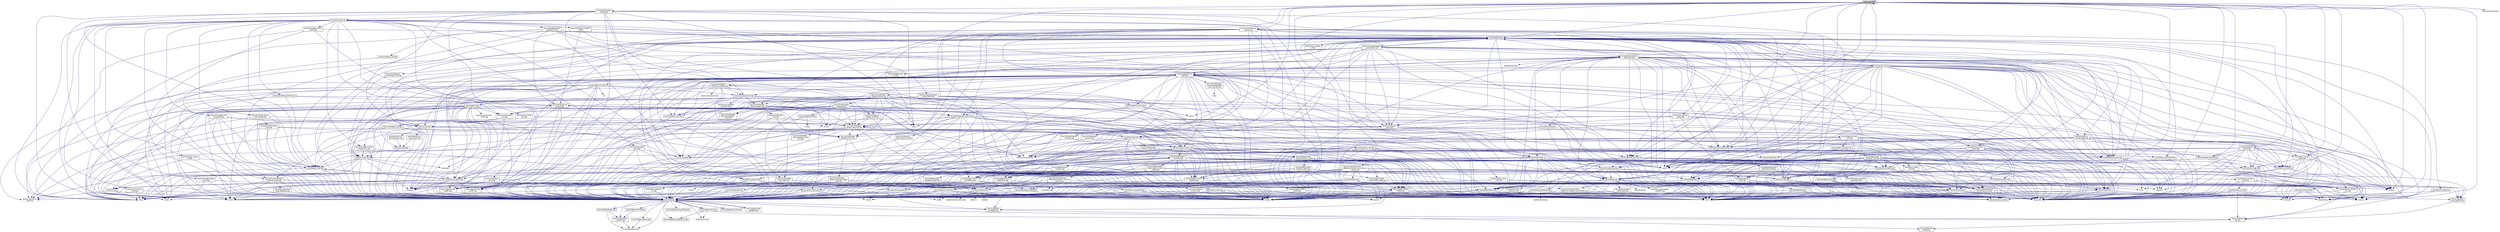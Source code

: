 digraph "when_any.hpp"
{
  edge [fontname="Helvetica",fontsize="10",labelfontname="Helvetica",labelfontsize="10"];
  node [fontname="Helvetica",fontsize="10",shape=record];
  Node0 [label="when_any.hpp",height=0.2,width=0.4,color="black", fillcolor="grey75", style="filled", fontcolor="black"];
  Node0 -> Node1 [color="midnightblue",fontsize="10",style="solid",fontname="Helvetica"];
  Node1 [label="hpx/config.hpp",height=0.2,width=0.4,color="black", fillcolor="white", style="filled",URL="$d8/dfd/config_8hpp.html"];
  Node1 -> Node2 [color="midnightblue",fontsize="10",style="solid",fontname="Helvetica"];
  Node2 [label="hpx/config/attributes.hpp",height=0.2,width=0.4,color="black", fillcolor="white", style="filled",URL="$df/d6a/attributes_8hpp.html"];
  Node2 -> Node3 [color="midnightblue",fontsize="10",style="solid",fontname="Helvetica"];
  Node3 [label="hpx/config/defines.hpp",height=0.2,width=0.4,color="grey75", fillcolor="white", style="filled"];
  Node2 -> Node4 [color="midnightblue",fontsize="10",style="solid",fontname="Helvetica"];
  Node4 [label="hpx/config/compiler\l_specific.hpp",height=0.2,width=0.4,color="black", fillcolor="white", style="filled",URL="$d2/d97/compiler__specific_8hpp.html"];
  Node4 -> Node3 [color="midnightblue",fontsize="10",style="solid",fontname="Helvetica"];
  Node1 -> Node5 [color="midnightblue",fontsize="10",style="solid",fontname="Helvetica"];
  Node5 [label="hpx/config/branch_hints.hpp",height=0.2,width=0.4,color="black", fillcolor="white", style="filled",URL="$de/d38/branch__hints_8hpp.html"];
  Node1 -> Node4 [color="midnightblue",fontsize="10",style="solid",fontname="Helvetica"];
  Node1 -> Node6 [color="midnightblue",fontsize="10",style="solid",fontname="Helvetica"];
  Node6 [label="hpx/config/constexpr.hpp",height=0.2,width=0.4,color="black", fillcolor="white", style="filled",URL="$d4/dce/constexpr_8hpp.html"];
  Node6 -> Node3 [color="midnightblue",fontsize="10",style="solid",fontname="Helvetica"];
  Node1 -> Node3 [color="midnightblue",fontsize="10",style="solid",fontname="Helvetica"];
  Node1 -> Node7 [color="midnightblue",fontsize="10",style="solid",fontname="Helvetica"];
  Node7 [label="hpx/config/emulate\l_deleted.hpp",height=0.2,width=0.4,color="black", fillcolor="white", style="filled",URL="$d6/de2/emulate__deleted_8hpp.html"];
  Node7 -> Node1 [color="midnightblue",fontsize="10",style="solid",fontname="Helvetica"];
  Node1 -> Node8 [color="midnightblue",fontsize="10",style="solid",fontname="Helvetica"];
  Node8 [label="hpx/config/export_definitions.hpp",height=0.2,width=0.4,color="black", fillcolor="white", style="filled",URL="$d8/df6/config_2export__definitions_8hpp.html"];
  Node1 -> Node9 [color="midnightblue",fontsize="10",style="solid",fontname="Helvetica"];
  Node9 [label="hpx/config/forceinline.hpp",height=0.2,width=0.4,color="black", fillcolor="white", style="filled",URL="$d7/d7f/forceinline_8hpp.html"];
  Node9 -> Node4 [color="midnightblue",fontsize="10",style="solid",fontname="Helvetica"];
  Node1 -> Node10 [color="midnightblue",fontsize="10",style="solid",fontname="Helvetica"];
  Node10 [label="hpx/config/manual_profiling.hpp",height=0.2,width=0.4,color="black", fillcolor="white", style="filled",URL="$de/d75/manual__profiling_8hpp.html"];
  Node1 -> Node11 [color="midnightblue",fontsize="10",style="solid",fontname="Helvetica"];
  Node11 [label="hpx/config/version.hpp",height=0.2,width=0.4,color="black", fillcolor="white", style="filled",URL="$d5/ddd/config_2version_8hpp.html"];
  Node11 -> Node1 [color="midnightblue",fontsize="10",style="solid",fontname="Helvetica"];
  Node11 -> Node8 [color="midnightblue",fontsize="10",style="solid",fontname="Helvetica"];
  Node11 -> Node12 [color="midnightblue",fontsize="10",style="solid",fontname="Helvetica"];
  Node12 [label="hpx/util/detail/pp\l/cat.hpp",height=0.2,width=0.4,color="black", fillcolor="white", style="filled",URL="$d0/d47/cat_8hpp.html"];
  Node12 -> Node13 [color="midnightblue",fontsize="10",style="solid",fontname="Helvetica"];
  Node13 [label="hpx/util/detail/pp\l/config.hpp",height=0.2,width=0.4,color="black", fillcolor="white", style="filled",URL="$d2/d1a/util_2detail_2pp_2config_8hpp.html"];
  Node11 -> Node14 [color="midnightblue",fontsize="10",style="solid",fontname="Helvetica"];
  Node14 [label="boost/version.hpp",height=0.2,width=0.4,color="grey75", fillcolor="white", style="filled"];
  Node1 -> Node14 [color="midnightblue",fontsize="10",style="solid",fontname="Helvetica"];
  Node1 -> Node12 [color="midnightblue",fontsize="10",style="solid",fontname="Helvetica"];
  Node1 -> Node15 [color="midnightblue",fontsize="10",style="solid",fontname="Helvetica"];
  Node15 [label="hpx/util/detail/pp\l/stringize.hpp",height=0.2,width=0.4,color="black", fillcolor="white", style="filled",URL="$de/ded/stringize_8hpp.html"];
  Node15 -> Node13 [color="midnightblue",fontsize="10",style="solid",fontname="Helvetica"];
  Node0 -> Node16 [color="midnightblue",fontsize="10",style="solid",fontname="Helvetica"];
  Node16 [label="hpx/lcos/future.hpp",height=0.2,width=0.4,color="black", fillcolor="white", style="filled",URL="$d3/d11/lcos_2future_8hpp.html"];
  Node16 -> Node1 [color="midnightblue",fontsize="10",style="solid",fontname="Helvetica"];
  Node16 -> Node17 [color="midnightblue",fontsize="10",style="solid",fontname="Helvetica"];
  Node17 [label="hpx/error_code.hpp",height=0.2,width=0.4,color="black", fillcolor="white", style="filled",URL="$d3/d5f/error__code_8hpp.html"];
  Node17 -> Node1 [color="midnightblue",fontsize="10",style="solid",fontname="Helvetica"];
  Node17 -> Node18 [color="midnightblue",fontsize="10",style="solid",fontname="Helvetica"];
  Node18 [label="hpx/error.hpp",height=0.2,width=0.4,color="black", fillcolor="white", style="filled",URL="$d9/d99/error_8hpp.html"];
  Node18 -> Node1 [color="midnightblue",fontsize="10",style="solid",fontname="Helvetica"];
  Node18 -> Node19 [color="midnightblue",fontsize="10",style="solid",fontname="Helvetica"];
  Node19 [label="boost/system/error\l_code.hpp",height=0.2,width=0.4,color="grey75", fillcolor="white", style="filled"];
  Node18 -> Node20 [color="midnightblue",fontsize="10",style="solid",fontname="Helvetica"];
  Node20 [label="string",height=0.2,width=0.4,color="grey75", fillcolor="white", style="filled"];
  Node17 -> Node21 [color="midnightblue",fontsize="10",style="solid",fontname="Helvetica"];
  Node21 [label="hpx/exception_fwd.hpp",height=0.2,width=0.4,color="black", fillcolor="white", style="filled",URL="$de/dd9/exception__fwd_8hpp.html"];
  Node21 -> Node1 [color="midnightblue",fontsize="10",style="solid",fontname="Helvetica"];
  Node21 -> Node18 [color="midnightblue",fontsize="10",style="solid",fontname="Helvetica"];
  Node21 -> Node22 [color="midnightblue",fontsize="10",style="solid",fontname="Helvetica"];
  Node22 [label="hpx/throw_exception.hpp",height=0.2,width=0.4,color="black", fillcolor="white", style="filled",URL="$d7/d3a/throw__exception_8hpp.html"];
  Node22 -> Node1 [color="midnightblue",fontsize="10",style="solid",fontname="Helvetica"];
  Node22 -> Node18 [color="midnightblue",fontsize="10",style="solid",fontname="Helvetica"];
  Node22 -> Node21 [color="midnightblue",fontsize="10",style="solid",fontname="Helvetica"];
  Node22 -> Node23 [color="midnightblue",fontsize="10",style="solid",fontname="Helvetica"];
  Node23 [label="boost/current_function.hpp",height=0.2,width=0.4,color="grey75", fillcolor="white", style="filled"];
  Node22 -> Node19 [color="midnightblue",fontsize="10",style="solid",fontname="Helvetica"];
  Node22 -> Node24 [color="midnightblue",fontsize="10",style="solid",fontname="Helvetica"];
  Node24 [label="exception",height=0.2,width=0.4,color="grey75", fillcolor="white", style="filled"];
  Node22 -> Node20 [color="midnightblue",fontsize="10",style="solid",fontname="Helvetica"];
  Node22 -> Node25 [color="midnightblue",fontsize="10",style="solid",fontname="Helvetica"];
  Node25 [label="hpx/config/warnings\l_prefix.hpp",height=0.2,width=0.4,color="black", fillcolor="white", style="filled",URL="$dd/d54/warnings__prefix_8hpp.html"];
  Node25 -> Node1 [color="midnightblue",fontsize="10",style="solid",fontname="Helvetica"];
  Node22 -> Node26 [color="midnightblue",fontsize="10",style="solid",fontname="Helvetica"];
  Node26 [label="hpx/config/warnings\l_suffix.hpp",height=0.2,width=0.4,color="black", fillcolor="white", style="filled",URL="$dc/dd1/warnings__suffix_8hpp.html"];
  Node26 -> Node1 [color="midnightblue",fontsize="10",style="solid",fontname="Helvetica"];
  Node17 -> Node19 [color="midnightblue",fontsize="10",style="solid",fontname="Helvetica"];
  Node17 -> Node24 [color="midnightblue",fontsize="10",style="solid",fontname="Helvetica"];
  Node17 -> Node27 [color="midnightblue",fontsize="10",style="solid",fontname="Helvetica"];
  Node27 [label="stdexcept",height=0.2,width=0.4,color="grey75", fillcolor="white", style="filled"];
  Node17 -> Node20 [color="midnightblue",fontsize="10",style="solid",fontname="Helvetica"];
  Node17 -> Node22 [color="midnightblue",fontsize="10",style="solid",fontname="Helvetica"];
  Node16 -> Node28 [color="midnightblue",fontsize="10",style="solid",fontname="Helvetica"];
  Node28 [label="hpx/lcos/detail/future\l_data.hpp",height=0.2,width=0.4,color="black", fillcolor="white", style="filled",URL="$d6/db9/future__data_8hpp.html"];
  Node28 -> Node1 [color="midnightblue",fontsize="10",style="solid",fontname="Helvetica"];
  Node28 -> Node17 [color="midnightblue",fontsize="10",style="solid",fontname="Helvetica"];
  Node28 -> Node29 [color="midnightblue",fontsize="10",style="solid",fontname="Helvetica"];
  Node29 [label="hpx/lcos/local/detail\l/condition_variable.hpp",height=0.2,width=0.4,color="black", fillcolor="white", style="filled",URL="$d7/dbe/lcos_2local_2detail_2condition__variable_8hpp.html"];
  Node29 -> Node1 [color="midnightblue",fontsize="10",style="solid",fontname="Helvetica"];
  Node29 -> Node17 [color="midnightblue",fontsize="10",style="solid",fontname="Helvetica"];
  Node29 -> Node30 [color="midnightblue",fontsize="10",style="solid",fontname="Helvetica"];
  Node30 [label="hpx/lcos/local/spinlock.hpp",height=0.2,width=0.4,color="black", fillcolor="white", style="filled",URL="$d9/d89/lcos_2local_2spinlock_8hpp.html"];
  Node30 -> Node1 [color="midnightblue",fontsize="10",style="solid",fontname="Helvetica"];
  Node30 -> Node31 [color="midnightblue",fontsize="10",style="solid",fontname="Helvetica"];
  Node31 [label="hpx/runtime/threads\l/thread_helpers.hpp",height=0.2,width=0.4,color="black", fillcolor="white", style="filled",URL="$d1/daf/thread__helpers_8hpp.html"];
  Node31 -> Node1 [color="midnightblue",fontsize="10",style="solid",fontname="Helvetica"];
  Node31 -> Node21 [color="midnightblue",fontsize="10",style="solid",fontname="Helvetica"];
  Node31 -> Node32 [color="midnightblue",fontsize="10",style="solid",fontname="Helvetica"];
  Node32 [label="hpx/runtime/naming\l_fwd.hpp",height=0.2,width=0.4,color="black", fillcolor="white", style="filled",URL="$d5/d24/naming__fwd_8hpp.html"];
  Node32 -> Node1 [color="midnightblue",fontsize="10",style="solid",fontname="Helvetica"];
  Node32 -> Node33 [color="midnightblue",fontsize="10",style="solid",fontname="Helvetica"];
  Node33 [label="hpx/runtime/agas_fwd.hpp",height=0.2,width=0.4,color="black", fillcolor="white", style="filled",URL="$df/d2a/agas__fwd_8hpp.html"];
  Node33 -> Node1 [color="midnightblue",fontsize="10",style="solid",fontname="Helvetica"];
  Node33 -> Node34 [color="midnightblue",fontsize="10",style="solid",fontname="Helvetica"];
  Node34 [label="hpx/runtime/components\l/component_type.hpp",height=0.2,width=0.4,color="black", fillcolor="white", style="filled",URL="$d3/d08/component__type_8hpp.html"];
  Node34 -> Node1 [color="midnightblue",fontsize="10",style="solid",fontname="Helvetica"];
  Node34 -> Node35 [color="midnightblue",fontsize="10",style="solid",fontname="Helvetica"];
  Node35 [label="hpx/traits/component\l_type_database.hpp",height=0.2,width=0.4,color="black", fillcolor="white", style="filled",URL="$d7/d48/component__type__database_8hpp.html"];
  Node35 -> Node1 [color="midnightblue",fontsize="10",style="solid",fontname="Helvetica"];
  Node35 -> Node36 [color="midnightblue",fontsize="10",style="solid",fontname="Helvetica"];
  Node36 [label="cstdint",height=0.2,width=0.4,color="grey75", fillcolor="white", style="filled"];
  Node34 -> Node37 [color="midnightblue",fontsize="10",style="solid",fontname="Helvetica"];
  Node37 [label="hpx/util/assert.hpp",height=0.2,width=0.4,color="black", fillcolor="white", style="filled",URL="$d2/d54/assert_8hpp.html"];
  Node37 -> Node1 [color="midnightblue",fontsize="10",style="solid",fontname="Helvetica"];
  Node37 -> Node38 [color="midnightblue",fontsize="10",style="solid",fontname="Helvetica"];
  Node38 [label="assert.h",height=0.2,width=0.4,color="grey75", fillcolor="white", style="filled"];
  Node37 -> Node23 [color="midnightblue",fontsize="10",style="solid",fontname="Helvetica"];
  Node37 -> Node39 [color="midnightblue",fontsize="10",style="solid",fontname="Helvetica"];
  Node39 [label="cstdlib",height=0.2,width=0.4,color="grey75", fillcolor="white", style="filled"];
  Node37 -> Node40 [color="midnightblue",fontsize="10",style="solid",fontname="Helvetica"];
  Node40 [label="iostream",height=0.2,width=0.4,color="grey75", fillcolor="white", style="filled"];
  Node34 -> Node41 [color="midnightblue",fontsize="10",style="solid",fontname="Helvetica"];
  Node41 [label="hpx/util/detail/pp\l/strip_parens.hpp",height=0.2,width=0.4,color="black", fillcolor="white", style="filled",URL="$d1/dcf/strip__parens_8hpp.html",tooltip="Defines the HPX_PP_STRIP_PARENS macro. "];
  Node41 -> Node12 [color="midnightblue",fontsize="10",style="solid",fontname="Helvetica"];
  Node34 -> Node36 [color="midnightblue",fontsize="10",style="solid",fontname="Helvetica"];
  Node34 -> Node20 [color="midnightblue",fontsize="10",style="solid",fontname="Helvetica"];
  Node33 -> Node42 [color="midnightblue",fontsize="10",style="solid",fontname="Helvetica"];
  Node42 [label="hpx/util/function.hpp",height=0.2,width=0.4,color="black", fillcolor="white", style="filled",URL="$d7/d7c/function_8hpp.html"];
  Node42 -> Node1 [color="midnightblue",fontsize="10",style="solid",fontname="Helvetica"];
  Node42 -> Node43 [color="midnightblue",fontsize="10",style="solid",fontname="Helvetica"];
  Node43 [label="hpx/runtime/serialization\l/serialization_fwd.hpp",height=0.2,width=0.4,color="black", fillcolor="white", style="filled",URL="$d4/d93/serialization__fwd_8hpp.html"];
  Node43 -> Node1 [color="midnightblue",fontsize="10",style="solid",fontname="Helvetica"];
  Node43 -> Node41 [color="midnightblue",fontsize="10",style="solid",fontname="Helvetica"];
  Node43 -> Node44 [color="midnightblue",fontsize="10",style="solid",fontname="Helvetica"];
  Node44 [label="type_traits",height=0.2,width=0.4,color="grey75", fillcolor="white", style="filled"];
  Node42 -> Node45 [color="midnightblue",fontsize="10",style="solid",fontname="Helvetica"];
  Node45 [label="hpx/traits/get_function\l_address.hpp",height=0.2,width=0.4,color="black", fillcolor="white", style="filled",URL="$df/d1c/get__function__address_8hpp.html"];
  Node45 -> Node1 [color="midnightblue",fontsize="10",style="solid",fontname="Helvetica"];
  Node45 -> Node46 [color="midnightblue",fontsize="10",style="solid",fontname="Helvetica"];
  Node46 [label="cstddef",height=0.2,width=0.4,color="grey75", fillcolor="white", style="filled"];
  Node45 -> Node47 [color="midnightblue",fontsize="10",style="solid",fontname="Helvetica"];
  Node47 [label="memory",height=0.2,width=0.4,color="grey75", fillcolor="white", style="filled"];
  Node42 -> Node48 [color="midnightblue",fontsize="10",style="solid",fontname="Helvetica"];
  Node48 [label="hpx/traits/get_function\l_annotation.hpp",height=0.2,width=0.4,color="black", fillcolor="white", style="filled",URL="$db/d2c/get__function__annotation_8hpp.html"];
  Node48 -> Node1 [color="midnightblue",fontsize="10",style="solid",fontname="Helvetica"];
  Node48 -> Node49 [color="midnightblue",fontsize="10",style="solid",fontname="Helvetica"];
  Node49 [label="hpx/util/itt_notify.hpp",height=0.2,width=0.4,color="black", fillcolor="white", style="filled",URL="$de/df9/itt__notify_8hpp.html"];
  Node49 -> Node1 [color="midnightblue",fontsize="10",style="solid",fontname="Helvetica"];
  Node49 -> Node46 [color="midnightblue",fontsize="10",style="solid",fontname="Helvetica"];
  Node49 -> Node36 [color="midnightblue",fontsize="10",style="solid",fontname="Helvetica"];
  Node49 -> Node50 [color="midnightblue",fontsize="10",style="solid",fontname="Helvetica"];
  Node50 [label="cstring",height=0.2,width=0.4,color="grey75", fillcolor="white", style="filled"];
  Node48 -> Node46 [color="midnightblue",fontsize="10",style="solid",fontname="Helvetica"];
  Node48 -> Node47 [color="midnightblue",fontsize="10",style="solid",fontname="Helvetica"];
  Node42 -> Node51 [color="midnightblue",fontsize="10",style="solid",fontname="Helvetica"];
  Node51 [label="hpx/traits/is_callable.hpp",height=0.2,width=0.4,color="black", fillcolor="white", style="filled",URL="$da/d69/is__callable_8hpp.html"];
  Node51 -> Node1 [color="midnightblue",fontsize="10",style="solid",fontname="Helvetica"];
  Node51 -> Node52 [color="midnightblue",fontsize="10",style="solid",fontname="Helvetica"];
  Node52 [label="hpx/util/always_void.hpp",height=0.2,width=0.4,color="black", fillcolor="white", style="filled",URL="$d0/d88/always__void_8hpp.html"];
  Node51 -> Node53 [color="midnightblue",fontsize="10",style="solid",fontname="Helvetica"];
  Node53 [label="hpx/util/result_of.hpp",height=0.2,width=0.4,color="black", fillcolor="white", style="filled",URL="$dd/d4f/result__of_8hpp.html"];
  Node53 -> Node1 [color="midnightblue",fontsize="10",style="solid",fontname="Helvetica"];
  Node53 -> Node54 [color="midnightblue",fontsize="10",style="solid",fontname="Helvetica"];
  Node54 [label="boost/ref.hpp",height=0.2,width=0.4,color="grey75", fillcolor="white", style="filled"];
  Node53 -> Node44 [color="midnightblue",fontsize="10",style="solid",fontname="Helvetica"];
  Node53 -> Node55 [color="midnightblue",fontsize="10",style="solid",fontname="Helvetica"];
  Node55 [label="utility",height=0.2,width=0.4,color="grey75", fillcolor="white", style="filled"];
  Node51 -> Node44 [color="midnightblue",fontsize="10",style="solid",fontname="Helvetica"];
  Node42 -> Node56 [color="midnightblue",fontsize="10",style="solid",fontname="Helvetica"];
  Node56 [label="hpx/util/detail/basic\l_function.hpp",height=0.2,width=0.4,color="black", fillcolor="white", style="filled",URL="$dc/da0/basic__function_8hpp.html"];
  Node56 -> Node1 [color="midnightblue",fontsize="10",style="solid",fontname="Helvetica"];
  Node56 -> Node43 [color="midnightblue",fontsize="10",style="solid",fontname="Helvetica"];
  Node56 -> Node45 [color="midnightblue",fontsize="10",style="solid",fontname="Helvetica"];
  Node56 -> Node48 [color="midnightblue",fontsize="10",style="solid",fontname="Helvetica"];
  Node56 -> Node51 [color="midnightblue",fontsize="10",style="solid",fontname="Helvetica"];
  Node56 -> Node57 [color="midnightblue",fontsize="10",style="solid",fontname="Helvetica"];
  Node57 [label="hpx/util/detail/empty\l_function.hpp",height=0.2,width=0.4,color="black", fillcolor="white", style="filled",URL="$d6/d4d/empty__function_8hpp.html"];
  Node57 -> Node22 [color="midnightblue",fontsize="10",style="solid",fontname="Helvetica"];
  Node57 -> Node58 [color="midnightblue",fontsize="10",style="solid",fontname="Helvetica"];
  Node58 [label="hpx/util/detail/function\l_registration.hpp",height=0.2,width=0.4,color="black", fillcolor="white", style="filled",URL="$df/d7b/function__registration_8hpp.html"];
  Node58 -> Node1 [color="midnightblue",fontsize="10",style="solid",fontname="Helvetica"];
  Node58 -> Node59 [color="midnightblue",fontsize="10",style="solid",fontname="Helvetica"];
  Node59 [label="hpx/util/demangle_helper.hpp",height=0.2,width=0.4,color="black", fillcolor="white", style="filled",URL="$dc/db2/demangle__helper_8hpp.html"];
  Node59 -> Node1 [color="midnightblue",fontsize="10",style="solid",fontname="Helvetica"];
  Node59 -> Node60 [color="midnightblue",fontsize="10",style="solid",fontname="Helvetica"];
  Node60 [label="typeinfo",height=0.2,width=0.4,color="grey75", fillcolor="white", style="filled"];
  Node58 -> Node15 [color="midnightblue",fontsize="10",style="solid",fontname="Helvetica"];
  Node58 -> Node41 [color="midnightblue",fontsize="10",style="solid",fontname="Helvetica"];
  Node58 -> Node44 [color="midnightblue",fontsize="10",style="solid",fontname="Helvetica"];
  Node56 -> Node61 [color="midnightblue",fontsize="10",style="solid",fontname="Helvetica"];
  Node61 [label="hpx/util/detail/vtable\l/serializable_function\l_vtable.hpp",height=0.2,width=0.4,color="black", fillcolor="white", style="filled",URL="$de/d38/serializable__function__vtable_8hpp.html"];
  Node61 -> Node1 [color="midnightblue",fontsize="10",style="solid",fontname="Helvetica"];
  Node61 -> Node62 [color="midnightblue",fontsize="10",style="solid",fontname="Helvetica"];
  Node62 [label="hpx/runtime/serialization\l/detail/polymorphic_intrusive\l_factory.hpp",height=0.2,width=0.4,color="black", fillcolor="white", style="filled",URL="$dd/d93/polymorphic__intrusive__factory_8hpp.html"];
  Node62 -> Node1 [color="midnightblue",fontsize="10",style="solid",fontname="Helvetica"];
  Node62 -> Node43 [color="midnightblue",fontsize="10",style="solid",fontname="Helvetica"];
  Node62 -> Node59 [color="midnightblue",fontsize="10",style="solid",fontname="Helvetica"];
  Node62 -> Node15 [color="midnightblue",fontsize="10",style="solid",fontname="Helvetica"];
  Node62 -> Node63 [color="midnightblue",fontsize="10",style="solid",fontname="Helvetica"];
  Node63 [label="hpx/util/jenkins_hash.hpp",height=0.2,width=0.4,color="black", fillcolor="white", style="filled",URL="$dc/d6d/jenkins__hash_8hpp.html"];
  Node63 -> Node1 [color="midnightblue",fontsize="10",style="solid",fontname="Helvetica"];
  Node63 -> Node39 [color="midnightblue",fontsize="10",style="solid",fontname="Helvetica"];
  Node63 -> Node46 [color="midnightblue",fontsize="10",style="solid",fontname="Helvetica"];
  Node63 -> Node36 [color="midnightblue",fontsize="10",style="solid",fontname="Helvetica"];
  Node63 -> Node50 [color="midnightblue",fontsize="10",style="solid",fontname="Helvetica"];
  Node63 -> Node20 [color="midnightblue",fontsize="10",style="solid",fontname="Helvetica"];
  Node63 -> Node55 [color="midnightblue",fontsize="10",style="solid",fontname="Helvetica"];
  Node62 -> Node20 [color="midnightblue",fontsize="10",style="solid",fontname="Helvetica"];
  Node62 -> Node64 [color="midnightblue",fontsize="10",style="solid",fontname="Helvetica"];
  Node64 [label="unordered_map",height=0.2,width=0.4,color="grey75", fillcolor="white", style="filled"];
  Node61 -> Node58 [color="midnightblue",fontsize="10",style="solid",fontname="Helvetica"];
  Node61 -> Node65 [color="midnightblue",fontsize="10",style="solid",fontname="Helvetica"];
  Node65 [label="hpx/util/detail/vtable\l/serializable_vtable.hpp",height=0.2,width=0.4,color="black", fillcolor="white", style="filled",URL="$dd/d66/serializable__vtable_8hpp.html"];
  Node65 -> Node1 [color="midnightblue",fontsize="10",style="solid",fontname="Helvetica"];
  Node65 -> Node43 [color="midnightblue",fontsize="10",style="solid",fontname="Helvetica"];
  Node65 -> Node66 [color="midnightblue",fontsize="10",style="solid",fontname="Helvetica"];
  Node66 [label="hpx/util/detail/vtable\l/vtable.hpp",height=0.2,width=0.4,color="black", fillcolor="white", style="filled",URL="$d0/d6c/vtable_8hpp.html"];
  Node66 -> Node1 [color="midnightblue",fontsize="10",style="solid",fontname="Helvetica"];
  Node66 -> Node46 [color="midnightblue",fontsize="10",style="solid",fontname="Helvetica"];
  Node66 -> Node47 [color="midnightblue",fontsize="10",style="solid",fontname="Helvetica"];
  Node66 -> Node44 [color="midnightblue",fontsize="10",style="solid",fontname="Helvetica"];
  Node66 -> Node60 [color="midnightblue",fontsize="10",style="solid",fontname="Helvetica"];
  Node66 -> Node55 [color="midnightblue",fontsize="10",style="solid",fontname="Helvetica"];
  Node61 -> Node66 [color="midnightblue",fontsize="10",style="solid",fontname="Helvetica"];
  Node61 -> Node20 [color="midnightblue",fontsize="10",style="solid",fontname="Helvetica"];
  Node61 -> Node44 [color="midnightblue",fontsize="10",style="solid",fontname="Helvetica"];
  Node56 -> Node65 [color="midnightblue",fontsize="10",style="solid",fontname="Helvetica"];
  Node56 -> Node66 [color="midnightblue",fontsize="10",style="solid",fontname="Helvetica"];
  Node56 -> Node46 [color="midnightblue",fontsize="10",style="solid",fontname="Helvetica"];
  Node56 -> Node50 [color="midnightblue",fontsize="10",style="solid",fontname="Helvetica"];
  Node56 -> Node20 [color="midnightblue",fontsize="10",style="solid",fontname="Helvetica"];
  Node56 -> Node44 [color="midnightblue",fontsize="10",style="solid",fontname="Helvetica"];
  Node56 -> Node60 [color="midnightblue",fontsize="10",style="solid",fontname="Helvetica"];
  Node56 -> Node55 [color="midnightblue",fontsize="10",style="solid",fontname="Helvetica"];
  Node42 -> Node58 [color="midnightblue",fontsize="10",style="solid",fontname="Helvetica"];
  Node42 -> Node67 [color="midnightblue",fontsize="10",style="solid",fontname="Helvetica"];
  Node67 [label="hpx/util/detail/vtable\l/function_vtable.hpp",height=0.2,width=0.4,color="black", fillcolor="white", style="filled",URL="$db/dac/function__vtable_8hpp.html"];
  Node67 -> Node1 [color="midnightblue",fontsize="10",style="solid",fontname="Helvetica"];
  Node67 -> Node68 [color="midnightblue",fontsize="10",style="solid",fontname="Helvetica"];
  Node68 [label="hpx/util/detail/vtable\l/copyable_vtable.hpp",height=0.2,width=0.4,color="black", fillcolor="white", style="filled",URL="$db/d2f/copyable__vtable_8hpp.html"];
  Node68 -> Node1 [color="midnightblue",fontsize="10",style="solid",fontname="Helvetica"];
  Node68 -> Node66 [color="midnightblue",fontsize="10",style="solid",fontname="Helvetica"];
  Node67 -> Node69 [color="midnightblue",fontsize="10",style="solid",fontname="Helvetica"];
  Node69 [label="hpx/util/detail/vtable\l/unique_function_vtable.hpp",height=0.2,width=0.4,color="black", fillcolor="white", style="filled",URL="$d1/d3b/unique__function__vtable_8hpp.html"];
  Node69 -> Node1 [color="midnightblue",fontsize="10",style="solid",fontname="Helvetica"];
  Node69 -> Node57 [color="midnightblue",fontsize="10",style="solid",fontname="Helvetica"];
  Node69 -> Node70 [color="midnightblue",fontsize="10",style="solid",fontname="Helvetica"];
  Node70 [label="hpx/util/detail/vtable\l/callable_vtable.hpp",height=0.2,width=0.4,color="black", fillcolor="white", style="filled",URL="$d8/d67/callable__vtable_8hpp.html"];
  Node70 -> Node1 [color="midnightblue",fontsize="10",style="solid",fontname="Helvetica"];
  Node70 -> Node45 [color="midnightblue",fontsize="10",style="solid",fontname="Helvetica"];
  Node70 -> Node48 [color="midnightblue",fontsize="10",style="solid",fontname="Helvetica"];
  Node70 -> Node66 [color="midnightblue",fontsize="10",style="solid",fontname="Helvetica"];
  Node70 -> Node71 [color="midnightblue",fontsize="10",style="solid",fontname="Helvetica"];
  Node71 [label="hpx/util/invoke.hpp",height=0.2,width=0.4,color="black", fillcolor="white", style="filled",URL="$dd/d31/invoke_8hpp.html"];
  Node71 -> Node1 [color="midnightblue",fontsize="10",style="solid",fontname="Helvetica"];
  Node71 -> Node53 [color="midnightblue",fontsize="10",style="solid",fontname="Helvetica"];
  Node71 -> Node72 [color="midnightblue",fontsize="10",style="solid",fontname="Helvetica"];
  Node72 [label="hpx/util/void_guard.hpp",height=0.2,width=0.4,color="black", fillcolor="white", style="filled",URL="$db/d59/void__guard_8hpp.html"];
  Node72 -> Node1 [color="midnightblue",fontsize="10",style="solid",fontname="Helvetica"];
  Node71 -> Node54 [color="midnightblue",fontsize="10",style="solid",fontname="Helvetica"];
  Node71 -> Node44 [color="midnightblue",fontsize="10",style="solid",fontname="Helvetica"];
  Node71 -> Node55 [color="midnightblue",fontsize="10",style="solid",fontname="Helvetica"];
  Node70 -> Node46 [color="midnightblue",fontsize="10",style="solid",fontname="Helvetica"];
  Node70 -> Node55 [color="midnightblue",fontsize="10",style="solid",fontname="Helvetica"];
  Node69 -> Node66 [color="midnightblue",fontsize="10",style="solid",fontname="Helvetica"];
  Node69 -> Node71 [color="midnightblue",fontsize="10",style="solid",fontname="Helvetica"];
  Node69 -> Node44 [color="midnightblue",fontsize="10",style="solid",fontname="Helvetica"];
  Node69 -> Node55 [color="midnightblue",fontsize="10",style="solid",fontname="Helvetica"];
  Node67 -> Node66 [color="midnightblue",fontsize="10",style="solid",fontname="Helvetica"];
  Node42 -> Node66 [color="midnightblue",fontsize="10",style="solid",fontname="Helvetica"];
  Node42 -> Node73 [color="midnightblue",fontsize="10",style="solid",fontname="Helvetica"];
  Node73 [label="hpx/util_fwd.hpp",height=0.2,width=0.4,color="black", fillcolor="white", style="filled",URL="$d4/d46/util__fwd_8hpp.html"];
  Node73 -> Node1 [color="midnightblue",fontsize="10",style="solid",fontname="Helvetica"];
  Node42 -> Node46 [color="midnightblue",fontsize="10",style="solid",fontname="Helvetica"];
  Node42 -> Node44 [color="midnightblue",fontsize="10",style="solid",fontname="Helvetica"];
  Node42 -> Node55 [color="midnightblue",fontsize="10",style="solid",fontname="Helvetica"];
  Node33 -> Node20 [color="midnightblue",fontsize="10",style="solid",fontname="Helvetica"];
  Node32 -> Node36 [color="midnightblue",fontsize="10",style="solid",fontname="Helvetica"];
  Node31 -> Node74 [color="midnightblue",fontsize="10",style="solid",fontname="Helvetica"];
  Node74 [label="hpx/runtime/threads\l_fwd.hpp",height=0.2,width=0.4,color="black", fillcolor="white", style="filled",URL="$d7/da9/threads__fwd_8hpp.html"];
  Node74 -> Node1 [color="midnightblue",fontsize="10",style="solid",fontname="Helvetica"];
  Node74 -> Node75 [color="midnightblue",fontsize="10",style="solid",fontname="Helvetica"];
  Node75 [label="hpx/runtime/threads\l/thread_data_fwd.hpp",height=0.2,width=0.4,color="black", fillcolor="white", style="filled",URL="$d4/db6/thread__data__fwd_8hpp.html"];
  Node75 -> Node1 [color="midnightblue",fontsize="10",style="solid",fontname="Helvetica"];
  Node75 -> Node21 [color="midnightblue",fontsize="10",style="solid",fontname="Helvetica"];
  Node75 -> Node76 [color="midnightblue",fontsize="10",style="solid",fontname="Helvetica"];
  Node76 [label="hpx/runtime/threads\l/coroutines/coroutine\l_fwd.hpp",height=0.2,width=0.4,color="black", fillcolor="white", style="filled",URL="$d2/d2d/coroutine__fwd_8hpp.html"];
  Node76 -> Node1 [color="midnightblue",fontsize="10",style="solid",fontname="Helvetica"];
  Node75 -> Node77 [color="midnightblue",fontsize="10",style="solid",fontname="Helvetica"];
  Node77 [label="hpx/runtime/threads\l/thread_enums.hpp",height=0.2,width=0.4,color="black", fillcolor="white", style="filled",URL="$db/d7d/thread__enums_8hpp.html"];
  Node77 -> Node1 [color="midnightblue",fontsize="10",style="solid",fontname="Helvetica"];
  Node77 -> Node78 [color="midnightblue",fontsize="10",style="solid",fontname="Helvetica"];
  Node78 [label="hpx/runtime/threads\l/detail/combined_tagged\l_state.hpp",height=0.2,width=0.4,color="black", fillcolor="white", style="filled",URL="$d4/d8e/combined__tagged__state_8hpp.html"];
  Node78 -> Node1 [color="midnightblue",fontsize="10",style="solid",fontname="Helvetica"];
  Node78 -> Node37 [color="midnightblue",fontsize="10",style="solid",fontname="Helvetica"];
  Node78 -> Node46 [color="midnightblue",fontsize="10",style="solid",fontname="Helvetica"];
  Node78 -> Node36 [color="midnightblue",fontsize="10",style="solid",fontname="Helvetica"];
  Node77 -> Node46 [color="midnightblue",fontsize="10",style="solid",fontname="Helvetica"];
  Node75 -> Node73 [color="midnightblue",fontsize="10",style="solid",fontname="Helvetica"];
  Node75 -> Node42 [color="midnightblue",fontsize="10",style="solid",fontname="Helvetica"];
  Node75 -> Node79 [color="midnightblue",fontsize="10",style="solid",fontname="Helvetica"];
  Node79 [label="hpx/util/unique_function.hpp",height=0.2,width=0.4,color="black", fillcolor="white", style="filled",URL="$da/d32/unique__function_8hpp.html"];
  Node79 -> Node1 [color="midnightblue",fontsize="10",style="solid",fontname="Helvetica"];
  Node79 -> Node43 [color="midnightblue",fontsize="10",style="solid",fontname="Helvetica"];
  Node79 -> Node45 [color="midnightblue",fontsize="10",style="solid",fontname="Helvetica"];
  Node79 -> Node48 [color="midnightblue",fontsize="10",style="solid",fontname="Helvetica"];
  Node79 -> Node51 [color="midnightblue",fontsize="10",style="solid",fontname="Helvetica"];
  Node79 -> Node56 [color="midnightblue",fontsize="10",style="solid",fontname="Helvetica"];
  Node79 -> Node58 [color="midnightblue",fontsize="10",style="solid",fontname="Helvetica"];
  Node79 -> Node69 [color="midnightblue",fontsize="10",style="solid",fontname="Helvetica"];
  Node79 -> Node66 [color="midnightblue",fontsize="10",style="solid",fontname="Helvetica"];
  Node79 -> Node73 [color="midnightblue",fontsize="10",style="solid",fontname="Helvetica"];
  Node79 -> Node46 [color="midnightblue",fontsize="10",style="solid",fontname="Helvetica"];
  Node79 -> Node44 [color="midnightblue",fontsize="10",style="solid",fontname="Helvetica"];
  Node79 -> Node55 [color="midnightblue",fontsize="10",style="solid",fontname="Helvetica"];
  Node75 -> Node80 [color="midnightblue",fontsize="10",style="solid",fontname="Helvetica"];
  Node80 [label="boost/intrusive_ptr.hpp",height=0.2,width=0.4,color="grey75", fillcolor="white", style="filled"];
  Node75 -> Node46 [color="midnightblue",fontsize="10",style="solid",fontname="Helvetica"];
  Node75 -> Node36 [color="midnightblue",fontsize="10",style="solid",fontname="Helvetica"];
  Node75 -> Node55 [color="midnightblue",fontsize="10",style="solid",fontname="Helvetica"];
  Node74 -> Node77 [color="midnightblue",fontsize="10",style="solid",fontname="Helvetica"];
  Node31 -> Node81 [color="midnightblue",fontsize="10",style="solid",fontname="Helvetica"];
  Node81 [label="hpx/runtime/threads\l/policies/scheduler\l_mode.hpp",height=0.2,width=0.4,color="black", fillcolor="white", style="filled",URL="$db/d8e/scheduler__mode_8hpp.html"];
  Node31 -> Node75 [color="midnightblue",fontsize="10",style="solid",fontname="Helvetica"];
  Node31 -> Node77 [color="midnightblue",fontsize="10",style="solid",fontname="Helvetica"];
  Node31 -> Node73 [color="midnightblue",fontsize="10",style="solid",fontname="Helvetica"];
  Node31 -> Node79 [color="midnightblue",fontsize="10",style="solid",fontname="Helvetica"];
  Node31 -> Node82 [color="midnightblue",fontsize="10",style="solid",fontname="Helvetica"];
  Node82 [label="hpx/util/steady_clock.hpp",height=0.2,width=0.4,color="black", fillcolor="white", style="filled",URL="$d6/d46/steady__clock_8hpp.html"];
  Node82 -> Node1 [color="midnightblue",fontsize="10",style="solid",fontname="Helvetica"];
  Node82 -> Node83 [color="midnightblue",fontsize="10",style="solid",fontname="Helvetica"];
  Node83 [label="chrono",height=0.2,width=0.4,color="grey75", fillcolor="white", style="filled"];
  Node31 -> Node84 [color="midnightblue",fontsize="10",style="solid",fontname="Helvetica"];
  Node84 [label="hpx/util/thread_description.hpp",height=0.2,width=0.4,color="black", fillcolor="white", style="filled",URL="$d0/d42/thread__description_8hpp.html"];
  Node84 -> Node1 [color="midnightblue",fontsize="10",style="solid",fontname="Helvetica"];
  Node84 -> Node85 [color="midnightblue",fontsize="10",style="solid",fontname="Helvetica"];
  Node85 [label="hpx/runtime/actions\l/basic_action_fwd.hpp",height=0.2,width=0.4,color="black", fillcolor="white", style="filled",URL="$d6/d4d/basic__action__fwd_8hpp.html"];
  Node85 -> Node1 [color="midnightblue",fontsize="10",style="solid",fontname="Helvetica"];
  Node84 -> Node75 [color="midnightblue",fontsize="10",style="solid",fontname="Helvetica"];
  Node84 -> Node45 [color="midnightblue",fontsize="10",style="solid",fontname="Helvetica"];
  Node84 -> Node48 [color="midnightblue",fontsize="10",style="solid",fontname="Helvetica"];
  Node84 -> Node86 [color="midnightblue",fontsize="10",style="solid",fontname="Helvetica"];
  Node86 [label="hpx/traits/is_action.hpp",height=0.2,width=0.4,color="black", fillcolor="white", style="filled",URL="$db/df7/is__action_8hpp.html"];
  Node86 -> Node1 [color="midnightblue",fontsize="10",style="solid",fontname="Helvetica"];
  Node86 -> Node52 [color="midnightblue",fontsize="10",style="solid",fontname="Helvetica"];
  Node86 -> Node87 [color="midnightblue",fontsize="10",style="solid",fontname="Helvetica"];
  Node87 [label="hpx/util/decay.hpp",height=0.2,width=0.4,color="black", fillcolor="white", style="filled",URL="$df/d37/decay_8hpp.html"];
  Node87 -> Node1 [color="midnightblue",fontsize="10",style="solid",fontname="Helvetica"];
  Node87 -> Node54 [color="midnightblue",fontsize="10",style="solid",fontname="Helvetica"];
  Node87 -> Node88 [color="midnightblue",fontsize="10",style="solid",fontname="Helvetica"];
  Node88 [label="functional",height=0.2,width=0.4,color="grey75", fillcolor="white", style="filled"];
  Node87 -> Node44 [color="midnightblue",fontsize="10",style="solid",fontname="Helvetica"];
  Node87 -> Node55 [color="midnightblue",fontsize="10",style="solid",fontname="Helvetica"];
  Node86 -> Node44 [color="midnightblue",fontsize="10",style="solid",fontname="Helvetica"];
  Node84 -> Node37 [color="midnightblue",fontsize="10",style="solid",fontname="Helvetica"];
  Node84 -> Node46 [color="midnightblue",fontsize="10",style="solid",fontname="Helvetica"];
  Node84 -> Node89 [color="midnightblue",fontsize="10",style="solid",fontname="Helvetica"];
  Node89 [label="iosfwd",height=0.2,width=0.4,color="grey75", fillcolor="white", style="filled"];
  Node84 -> Node20 [color="midnightblue",fontsize="10",style="solid",fontname="Helvetica"];
  Node84 -> Node44 [color="midnightblue",fontsize="10",style="solid",fontname="Helvetica"];
  Node84 -> Node55 [color="midnightblue",fontsize="10",style="solid",fontname="Helvetica"];
  Node31 -> Node83 [color="midnightblue",fontsize="10",style="solid",fontname="Helvetica"];
  Node31 -> Node46 [color="midnightblue",fontsize="10",style="solid",fontname="Helvetica"];
  Node31 -> Node36 [color="midnightblue",fontsize="10",style="solid",fontname="Helvetica"];
  Node30 -> Node49 [color="midnightblue",fontsize="10",style="solid",fontname="Helvetica"];
  Node30 -> Node90 [color="midnightblue",fontsize="10",style="solid",fontname="Helvetica"];
  Node90 [label="hpx/util/register_locks.hpp",height=0.2,width=0.4,color="black", fillcolor="white", style="filled",URL="$d6/d38/register__locks_8hpp.html"];
  Node90 -> Node1 [color="midnightblue",fontsize="10",style="solid",fontname="Helvetica"];
  Node90 -> Node91 [color="midnightblue",fontsize="10",style="solid",fontname="Helvetica"];
  Node91 [label="hpx/traits/has_member\l_xxx.hpp",height=0.2,width=0.4,color="black", fillcolor="white", style="filled",URL="$db/d45/has__member__xxx_8hpp.html"];
  Node91 -> Node12 [color="midnightblue",fontsize="10",style="solid",fontname="Helvetica"];
  Node91 -> Node44 [color="midnightblue",fontsize="10",style="solid",fontname="Helvetica"];
  Node90 -> Node44 [color="midnightblue",fontsize="10",style="solid",fontname="Helvetica"];
  Node90 -> Node55 [color="midnightblue",fontsize="10",style="solid",fontname="Helvetica"];
  Node30 -> Node92 [color="midnightblue",fontsize="10",style="solid",fontname="Helvetica"];
  Node92 [label="boost/smart_ptr/detail\l/spinlock.hpp",height=0.2,width=0.4,color="grey75", fillcolor="white", style="filled"];
  Node30 -> Node46 [color="midnightblue",fontsize="10",style="solid",fontname="Helvetica"];
  Node30 -> Node36 [color="midnightblue",fontsize="10",style="solid",fontname="Helvetica"];
  Node29 -> Node75 [color="midnightblue",fontsize="10",style="solid",fontname="Helvetica"];
  Node29 -> Node77 [color="midnightblue",fontsize="10",style="solid",fontname="Helvetica"];
  Node29 -> Node82 [color="midnightblue",fontsize="10",style="solid",fontname="Helvetica"];
  Node29 -> Node93 [color="midnightblue",fontsize="10",style="solid",fontname="Helvetica"];
  Node93 [label="boost/intrusive/slist.hpp",height=0.2,width=0.4,color="grey75", fillcolor="white", style="filled"];
  Node29 -> Node46 [color="midnightblue",fontsize="10",style="solid",fontname="Helvetica"];
  Node29 -> Node94 [color="midnightblue",fontsize="10",style="solid",fontname="Helvetica"];
  Node94 [label="mutex",height=0.2,width=0.4,color="grey75", fillcolor="white", style="filled"];
  Node29 -> Node55 [color="midnightblue",fontsize="10",style="solid",fontname="Helvetica"];
  Node28 -> Node30 [color="midnightblue",fontsize="10",style="solid",fontname="Helvetica"];
  Node28 -> Node95 [color="midnightblue",fontsize="10",style="solid",fontname="Helvetica"];
  Node95 [label="hpx/runtime/get_worker\l_thread_num.hpp",height=0.2,width=0.4,color="black", fillcolor="white", style="filled",URL="$dd/d4a/get__worker__thread__num_8hpp.html"];
  Node95 -> Node1 [color="midnightblue",fontsize="10",style="solid",fontname="Helvetica"];
  Node95 -> Node17 [color="midnightblue",fontsize="10",style="solid",fontname="Helvetica"];
  Node95 -> Node46 [color="midnightblue",fontsize="10",style="solid",fontname="Helvetica"];
  Node28 -> Node96 [color="midnightblue",fontsize="10",style="solid",fontname="Helvetica"];
  Node96 [label="hpx/runtime/launch\l_policy.hpp",height=0.2,width=0.4,color="black", fillcolor="white", style="filled",URL="$d4/d21/launch__policy_8hpp.html"];
  Node96 -> Node1 [color="midnightblue",fontsize="10",style="solid",fontname="Helvetica"];
  Node96 -> Node77 [color="midnightblue",fontsize="10",style="solid",fontname="Helvetica"];
  Node96 -> Node43 [color="midnightblue",fontsize="10",style="solid",fontname="Helvetica"];
  Node96 -> Node44 [color="midnightblue",fontsize="10",style="solid",fontname="Helvetica"];
  Node96 -> Node55 [color="midnightblue",fontsize="10",style="solid",fontname="Helvetica"];
  Node28 -> Node97 [color="midnightblue",fontsize="10",style="solid",fontname="Helvetica"];
  Node97 [label="hpx/runtime/threads\l/coroutines/detail/get\l_stack_pointer.hpp",height=0.2,width=0.4,color="black", fillcolor="white", style="filled",URL="$dd/de8/get__stack__pointer_8hpp.html"];
  Node97 -> Node46 [color="midnightblue",fontsize="10",style="solid",fontname="Helvetica"];
  Node97 -> Node98 [color="midnightblue",fontsize="10",style="solid",fontname="Helvetica"];
  Node98 [label="limits",height=0.2,width=0.4,color="grey75", fillcolor="white", style="filled"];
  Node28 -> Node99 [color="midnightblue",fontsize="10",style="solid",fontname="Helvetica"];
  Node99 [label="hpx/runtime/threads\l/thread_executor.hpp",height=0.2,width=0.4,color="black", fillcolor="white", style="filled",URL="$d3/d45/thread__executor_8hpp.html"];
  Node99 -> Node1 [color="midnightblue",fontsize="10",style="solid",fontname="Helvetica"];
  Node99 -> Node100 [color="midnightblue",fontsize="10",style="solid",fontname="Helvetica"];
  Node100 [label="hpx/runtime/get_os\l_thread_count.hpp",height=0.2,width=0.4,color="black", fillcolor="white", style="filled",URL="$d9/d8c/get__os__thread__count_8hpp.html"];
  Node100 -> Node1 [color="midnightblue",fontsize="10",style="solid",fontname="Helvetica"];
  Node100 -> Node75 [color="midnightblue",fontsize="10",style="solid",fontname="Helvetica"];
  Node100 -> Node46 [color="midnightblue",fontsize="10",style="solid",fontname="Helvetica"];
  Node99 -> Node101 [color="midnightblue",fontsize="10",style="solid",fontname="Helvetica"];
  Node101 [label="hpx/runtime/threads\l/cpu_mask.hpp",height=0.2,width=0.4,color="black", fillcolor="white", style="filled",URL="$dc/d0d/cpu__mask_8hpp.html"];
  Node101 -> Node1 [color="midnightblue",fontsize="10",style="solid",fontname="Helvetica"];
  Node101 -> Node37 [color="midnightblue",fontsize="10",style="solid",fontname="Helvetica"];
  Node101 -> Node102 [color="midnightblue",fontsize="10",style="solid",fontname="Helvetica"];
  Node102 [label="climits",height=0.2,width=0.4,color="grey75", fillcolor="white", style="filled"];
  Node101 -> Node46 [color="midnightblue",fontsize="10",style="solid",fontname="Helvetica"];
  Node101 -> Node36 [color="midnightblue",fontsize="10",style="solid",fontname="Helvetica"];
  Node101 -> Node20 [color="midnightblue",fontsize="10",style="solid",fontname="Helvetica"];
  Node99 -> Node81 [color="midnightblue",fontsize="10",style="solid",fontname="Helvetica"];
  Node99 -> Node77 [color="midnightblue",fontsize="10",style="solid",fontname="Helvetica"];
  Node99 -> Node103 [color="midnightblue",fontsize="10",style="solid",fontname="Helvetica"];
  Node103 [label="hpx/runtime/threads\l/topology.hpp",height=0.2,width=0.4,color="black", fillcolor="white", style="filled",URL="$df/d4b/topology_8hpp.html"];
  Node103 -> Node1 [color="midnightblue",fontsize="10",style="solid",fontname="Helvetica"];
  Node103 -> Node104 [color="midnightblue",fontsize="10",style="solid",fontname="Helvetica"];
  Node104 [label="hpx/compat/thread.hpp",height=0.2,width=0.4,color="black", fillcolor="white", style="filled",URL="$d3/dd1/compat_2thread_8hpp.html"];
  Node104 -> Node1 [color="midnightblue",fontsize="10",style="solid",fontname="Helvetica"];
  Node104 -> Node105 [color="midnightblue",fontsize="10",style="solid",fontname="Helvetica"];
  Node105 [label="thread",height=0.2,width=0.4,color="grey75", fillcolor="white", style="filled"];
  Node103 -> Node21 [color="midnightblue",fontsize="10",style="solid",fontname="Helvetica"];
  Node103 -> Node32 [color="midnightblue",fontsize="10",style="solid",fontname="Helvetica"];
  Node103 -> Node101 [color="midnightblue",fontsize="10",style="solid",fontname="Helvetica"];
  Node103 -> Node75 [color="midnightblue",fontsize="10",style="solid",fontname="Helvetica"];
  Node103 -> Node46 [color="midnightblue",fontsize="10",style="solid",fontname="Helvetica"];
  Node103 -> Node89 [color="midnightblue",fontsize="10",style="solid",fontname="Helvetica"];
  Node103 -> Node55 [color="midnightblue",fontsize="10",style="solid",fontname="Helvetica"];
  Node99 -> Node106 [color="midnightblue",fontsize="10",style="solid",fontname="Helvetica"];
  Node106 [label="hpx/util/atomic_count.hpp",height=0.2,width=0.4,color="black", fillcolor="white", style="filled",URL="$d1/d58/atomic__count_8hpp.html"];
  Node106 -> Node1 [color="midnightblue",fontsize="10",style="solid",fontname="Helvetica"];
  Node106 -> Node107 [color="midnightblue",fontsize="10",style="solid",fontname="Helvetica"];
  Node107 [label="atomic",height=0.2,width=0.4,color="grey75", fillcolor="white", style="filled"];
  Node99 -> Node82 [color="midnightblue",fontsize="10",style="solid",fontname="Helvetica"];
  Node99 -> Node84 [color="midnightblue",fontsize="10",style="solid",fontname="Helvetica"];
  Node99 -> Node79 [color="midnightblue",fontsize="10",style="solid",fontname="Helvetica"];
  Node99 -> Node80 [color="midnightblue",fontsize="10",style="solid",fontname="Helvetica"];
  Node99 -> Node83 [color="midnightblue",fontsize="10",style="solid",fontname="Helvetica"];
  Node99 -> Node46 [color="midnightblue",fontsize="10",style="solid",fontname="Helvetica"];
  Node99 -> Node36 [color="midnightblue",fontsize="10",style="solid",fontname="Helvetica"];
  Node99 -> Node55 [color="midnightblue",fontsize="10",style="solid",fontname="Helvetica"];
  Node99 -> Node25 [color="midnightblue",fontsize="10",style="solid",fontname="Helvetica"];
  Node99 -> Node89 [color="midnightblue",fontsize="10",style="solid",fontname="Helvetica"];
  Node99 -> Node26 [color="midnightblue",fontsize="10",style="solid",fontname="Helvetica"];
  Node28 -> Node31 [color="midnightblue",fontsize="10",style="solid",fontname="Helvetica"];
  Node28 -> Node22 [color="midnightblue",fontsize="10",style="solid",fontname="Helvetica"];
  Node28 -> Node108 [color="midnightblue",fontsize="10",style="solid",fontname="Helvetica"];
  Node108 [label="hpx/traits/future_access.hpp",height=0.2,width=0.4,color="black", fillcolor="white", style="filled",URL="$d6/dea/future__access_8hpp.html"];
  Node108 -> Node1 [color="midnightblue",fontsize="10",style="solid",fontname="Helvetica"];
  Node108 -> Node109 [color="midnightblue",fontsize="10",style="solid",fontname="Helvetica"];
  Node109 [label="hpx/traits/future_traits.hpp",height=0.2,width=0.4,color="black", fillcolor="white", style="filled",URL="$dd/dca/future__traits_8hpp.html"];
  Node109 -> Node1 [color="midnightblue",fontsize="10",style="solid",fontname="Helvetica"];
  Node109 -> Node110 [color="midnightblue",fontsize="10",style="solid",fontname="Helvetica"];
  Node110 [label="hpx/traits/is_future.hpp",height=0.2,width=0.4,color="black", fillcolor="white", style="filled",URL="$d5/da8/is__future_8hpp.html"];
  Node110 -> Node1 [color="midnightblue",fontsize="10",style="solid",fontname="Helvetica"];
  Node110 -> Node54 [color="midnightblue",fontsize="10",style="solid",fontname="Helvetica"];
  Node110 -> Node88 [color="midnightblue",fontsize="10",style="solid",fontname="Helvetica"];
  Node110 -> Node44 [color="midnightblue",fontsize="10",style="solid",fontname="Helvetica"];
  Node109 -> Node44 [color="midnightblue",fontsize="10",style="solid",fontname="Helvetica"];
  Node108 -> Node80 [color="midnightblue",fontsize="10",style="solid",fontname="Helvetica"];
  Node108 -> Node44 [color="midnightblue",fontsize="10",style="solid",fontname="Helvetica"];
  Node108 -> Node55 [color="midnightblue",fontsize="10",style="solid",fontname="Helvetica"];
  Node108 -> Node111 [color="midnightblue",fontsize="10",style="solid",fontname="Helvetica"];
  Node111 [label="vector",height=0.2,width=0.4,color="grey75", fillcolor="white", style="filled"];
  Node28 -> Node112 [color="midnightblue",fontsize="10",style="solid",fontname="Helvetica"];
  Node112 [label="hpx/traits/get_remote\l_result.hpp",height=0.2,width=0.4,color="black", fillcolor="white", style="filled",URL="$d4/d62/get__remote__result_8hpp.html"];
  Node112 -> Node1 [color="midnightblue",fontsize="10",style="solid",fontname="Helvetica"];
  Node112 -> Node55 [color="midnightblue",fontsize="10",style="solid",fontname="Helvetica"];
  Node28 -> Node113 [color="midnightblue",fontsize="10",style="solid",fontname="Helvetica"];
  Node113 [label="hpx/util/annotated\l_function.hpp",height=0.2,width=0.4,color="black", fillcolor="white", style="filled",URL="$da/daf/annotated__function_8hpp.html"];
  Node113 -> Node1 [color="midnightblue",fontsize="10",style="solid",fontname="Helvetica"];
  Node113 -> Node46 [color="midnightblue",fontsize="10",style="solid",fontname="Helvetica"];
  Node113 -> Node36 [color="midnightblue",fontsize="10",style="solid",fontname="Helvetica"];
  Node113 -> Node44 [color="midnightblue",fontsize="10",style="solid",fontname="Helvetica"];
  Node113 -> Node55 [color="midnightblue",fontsize="10",style="solid",fontname="Helvetica"];
  Node28 -> Node37 [color="midnightblue",fontsize="10",style="solid",fontname="Helvetica"];
  Node28 -> Node114 [color="midnightblue",fontsize="10",style="solid",fontname="Helvetica"];
  Node114 [label="hpx/util/assert_owns\l_lock.hpp",height=0.2,width=0.4,color="black", fillcolor="white", style="filled",URL="$d4/d45/assert__owns__lock_8hpp.html"];
  Node114 -> Node1 [color="midnightblue",fontsize="10",style="solid",fontname="Helvetica"];
  Node114 -> Node91 [color="midnightblue",fontsize="10",style="solid",fontname="Helvetica"];
  Node114 -> Node37 [color="midnightblue",fontsize="10",style="solid",fontname="Helvetica"];
  Node114 -> Node44 [color="midnightblue",fontsize="10",style="solid",fontname="Helvetica"];
  Node28 -> Node106 [color="midnightblue",fontsize="10",style="solid",fontname="Helvetica"];
  Node28 -> Node115 [color="midnightblue",fontsize="10",style="solid",fontname="Helvetica"];
  Node115 [label="hpx/util/bind.hpp",height=0.2,width=0.4,color="black", fillcolor="white", style="filled",URL="$d3/df8/util_2bind_8hpp.html"];
  Node115 -> Node1 [color="midnightblue",fontsize="10",style="solid",fontname="Helvetica"];
  Node115 -> Node45 [color="midnightblue",fontsize="10",style="solid",fontname="Helvetica"];
  Node115 -> Node48 [color="midnightblue",fontsize="10",style="solid",fontname="Helvetica"];
  Node115 -> Node86 [color="midnightblue",fontsize="10",style="solid",fontname="Helvetica"];
  Node115 -> Node116 [color="midnightblue",fontsize="10",style="solid",fontname="Helvetica"];
  Node116 [label="hpx/traits/is_bind\l_expression.hpp",height=0.2,width=0.4,color="black", fillcolor="white", style="filled",URL="$dc/dd6/is__bind__expression_8hpp.html"];
  Node116 -> Node1 [color="midnightblue",fontsize="10",style="solid",fontname="Helvetica"];
  Node116 -> Node44 [color="midnightblue",fontsize="10",style="solid",fontname="Helvetica"];
  Node115 -> Node117 [color="midnightblue",fontsize="10",style="solid",fontname="Helvetica"];
  Node117 [label="hpx/traits/is_placeholder.hpp",height=0.2,width=0.4,color="black", fillcolor="white", style="filled",URL="$d8/dbb/is__placeholder_8hpp.html"];
  Node117 -> Node1 [color="midnightblue",fontsize="10",style="solid",fontname="Helvetica"];
  Node117 -> Node118 [color="midnightblue",fontsize="10",style="solid",fontname="Helvetica"];
  Node118 [label="boost/bind/arg.hpp",height=0.2,width=0.4,color="grey75", fillcolor="white", style="filled"];
  Node117 -> Node44 [color="midnightblue",fontsize="10",style="solid",fontname="Helvetica"];
  Node115 -> Node37 [color="midnightblue",fontsize="10",style="solid",fontname="Helvetica"];
  Node115 -> Node87 [color="midnightblue",fontsize="10",style="solid",fontname="Helvetica"];
  Node115 -> Node119 [color="midnightblue",fontsize="10",style="solid",fontname="Helvetica"];
  Node119 [label="hpx/util/detail/pack.hpp",height=0.2,width=0.4,color="black", fillcolor="white", style="filled",URL="$d3/d83/pack_8hpp.html"];
  Node119 -> Node1 [color="midnightblue",fontsize="10",style="solid",fontname="Helvetica"];
  Node119 -> Node46 [color="midnightblue",fontsize="10",style="solid",fontname="Helvetica"];
  Node119 -> Node44 [color="midnightblue",fontsize="10",style="solid",fontname="Helvetica"];
  Node115 -> Node71 [color="midnightblue",fontsize="10",style="solid",fontname="Helvetica"];
  Node115 -> Node120 [color="midnightblue",fontsize="10",style="solid",fontname="Helvetica"];
  Node120 [label="hpx/util/invoke_fused.hpp",height=0.2,width=0.4,color="black", fillcolor="white", style="filled",URL="$d7/dc9/invoke__fused_8hpp.html"];
  Node120 -> Node1 [color="midnightblue",fontsize="10",style="solid",fontname="Helvetica"];
  Node120 -> Node119 [color="midnightblue",fontsize="10",style="solid",fontname="Helvetica"];
  Node120 -> Node71 [color="midnightblue",fontsize="10",style="solid",fontname="Helvetica"];
  Node120 -> Node53 [color="midnightblue",fontsize="10",style="solid",fontname="Helvetica"];
  Node120 -> Node121 [color="midnightblue",fontsize="10",style="solid",fontname="Helvetica"];
  Node121 [label="hpx/util/tuple.hpp",height=0.2,width=0.4,color="black", fillcolor="white", style="filled",URL="$d3/d6f/tuple_8hpp.html"];
  Node121 -> Node1 [color="midnightblue",fontsize="10",style="solid",fontname="Helvetica"];
  Node121 -> Node122 [color="midnightblue",fontsize="10",style="solid",fontname="Helvetica"];
  Node122 [label="hpx/runtime/serialization\l/detail/non_default_constructible.hpp",height=0.2,width=0.4,color="black", fillcolor="white", style="filled",URL="$d7/d22/non__default__constructible_8hpp.html"];
  Node122 -> Node1 [color="midnightblue",fontsize="10",style="solid",fontname="Helvetica"];
  Node122 -> Node47 [color="midnightblue",fontsize="10",style="solid",fontname="Helvetica"];
  Node121 -> Node123 [color="midnightblue",fontsize="10",style="solid",fontname="Helvetica"];
  Node123 [label="hpx/traits/is_bitwise\l_serializable.hpp",height=0.2,width=0.4,color="black", fillcolor="white", style="filled",URL="$db/d2a/is__bitwise__serializable_8hpp.html"];
  Node123 -> Node1 [color="midnightblue",fontsize="10",style="solid",fontname="Helvetica"];
  Node123 -> Node44 [color="midnightblue",fontsize="10",style="solid",fontname="Helvetica"];
  Node121 -> Node87 [color="midnightblue",fontsize="10",style="solid",fontname="Helvetica"];
  Node121 -> Node119 [color="midnightblue",fontsize="10",style="solid",fontname="Helvetica"];
  Node121 -> Node124 [color="midnightblue",fontsize="10",style="solid",fontname="Helvetica"];
  Node124 [label="boost/array.hpp",height=0.2,width=0.4,color="grey75", fillcolor="white", style="filled"];
  Node121 -> Node125 [color="midnightblue",fontsize="10",style="solid",fontname="Helvetica"];
  Node125 [label="boost/type_traits/integral\l_constant.hpp",height=0.2,width=0.4,color="grey75", fillcolor="white", style="filled"];
  Node121 -> Node126 [color="midnightblue",fontsize="10",style="solid",fontname="Helvetica"];
  Node126 [label="array",height=0.2,width=0.4,color="grey75", fillcolor="white", style="filled"];
  Node121 -> Node127 [color="midnightblue",fontsize="10",style="solid",fontname="Helvetica"];
  Node127 [label="algorithm",height=0.2,width=0.4,color="grey75", fillcolor="white", style="filled"];
  Node121 -> Node46 [color="midnightblue",fontsize="10",style="solid",fontname="Helvetica"];
  Node121 -> Node44 [color="midnightblue",fontsize="10",style="solid",fontname="Helvetica"];
  Node121 -> Node55 [color="midnightblue",fontsize="10",style="solid",fontname="Helvetica"];
  Node120 -> Node72 [color="midnightblue",fontsize="10",style="solid",fontname="Helvetica"];
  Node120 -> Node46 [color="midnightblue",fontsize="10",style="solid",fontname="Helvetica"];
  Node120 -> Node44 [color="midnightblue",fontsize="10",style="solid",fontname="Helvetica"];
  Node120 -> Node55 [color="midnightblue",fontsize="10",style="solid",fontname="Helvetica"];
  Node115 -> Node53 [color="midnightblue",fontsize="10",style="solid",fontname="Helvetica"];
  Node115 -> Node121 [color="midnightblue",fontsize="10",style="solid",fontname="Helvetica"];
  Node115 -> Node46 [color="midnightblue",fontsize="10",style="solid",fontname="Helvetica"];
  Node115 -> Node44 [color="midnightblue",fontsize="10",style="solid",fontname="Helvetica"];
  Node115 -> Node55 [color="midnightblue",fontsize="10",style="solid",fontname="Helvetica"];
  Node28 -> Node87 [color="midnightblue",fontsize="10",style="solid",fontname="Helvetica"];
  Node28 -> Node128 [color="midnightblue",fontsize="10",style="solid",fontname="Helvetica"];
  Node128 [label="hpx/util/deferred_call.hpp",height=0.2,width=0.4,color="black", fillcolor="white", style="filled",URL="$d0/d3b/deferred__call_8hpp.html"];
  Node128 -> Node1 [color="midnightblue",fontsize="10",style="solid",fontname="Helvetica"];
  Node128 -> Node45 [color="midnightblue",fontsize="10",style="solid",fontname="Helvetica"];
  Node128 -> Node48 [color="midnightblue",fontsize="10",style="solid",fontname="Helvetica"];
  Node128 -> Node51 [color="midnightblue",fontsize="10",style="solid",fontname="Helvetica"];
  Node128 -> Node87 [color="midnightblue",fontsize="10",style="solid",fontname="Helvetica"];
  Node128 -> Node120 [color="midnightblue",fontsize="10",style="solid",fontname="Helvetica"];
  Node128 -> Node53 [color="midnightblue",fontsize="10",style="solid",fontname="Helvetica"];
  Node128 -> Node121 [color="midnightblue",fontsize="10",style="solid",fontname="Helvetica"];
  Node128 -> Node46 [color="midnightblue",fontsize="10",style="solid",fontname="Helvetica"];
  Node128 -> Node44 [color="midnightblue",fontsize="10",style="solid",fontname="Helvetica"];
  Node128 -> Node55 [color="midnightblue",fontsize="10",style="solid",fontname="Helvetica"];
  Node28 -> Node82 [color="midnightblue",fontsize="10",style="solid",fontname="Helvetica"];
  Node28 -> Node79 [color="midnightblue",fontsize="10",style="solid",fontname="Helvetica"];
  Node28 -> Node129 [color="midnightblue",fontsize="10",style="solid",fontname="Helvetica"];
  Node129 [label="hpx/util/unused.hpp",height=0.2,width=0.4,color="black", fillcolor="white", style="filled",URL="$dd/d26/unused_8hpp.html"];
  Node129 -> Node1 [color="midnightblue",fontsize="10",style="solid",fontname="Helvetica"];
  Node28 -> Node80 [color="midnightblue",fontsize="10",style="solid",fontname="Helvetica"];
  Node28 -> Node83 [color="midnightblue",fontsize="10",style="solid",fontname="Helvetica"];
  Node28 -> Node46 [color="midnightblue",fontsize="10",style="solid",fontname="Helvetica"];
  Node28 -> Node24 [color="midnightblue",fontsize="10",style="solid",fontname="Helvetica"];
  Node28 -> Node88 [color="midnightblue",fontsize="10",style="solid",fontname="Helvetica"];
  Node28 -> Node47 [color="midnightblue",fontsize="10",style="solid",fontname="Helvetica"];
  Node28 -> Node94 [color="midnightblue",fontsize="10",style="solid",fontname="Helvetica"];
  Node28 -> Node44 [color="midnightblue",fontsize="10",style="solid",fontname="Helvetica"];
  Node28 -> Node55 [color="midnightblue",fontsize="10",style="solid",fontname="Helvetica"];
  Node16 -> Node130 [color="midnightblue",fontsize="10",style="solid",fontname="Helvetica"];
  Node130 [label="hpx/lcos_fwd.hpp",height=0.2,width=0.4,color="black", fillcolor="white", style="filled",URL="$da/d46/lcos__fwd_8hpp.html"];
  Node130 -> Node1 [color="midnightblue",fontsize="10",style="solid",fontname="Helvetica"];
  Node130 -> Node131 [color="midnightblue",fontsize="10",style="solid",fontname="Helvetica"];
  Node131 [label="hpx/traits/is_component.hpp",height=0.2,width=0.4,color="black", fillcolor="white", style="filled",URL="$d9/d27/is__component_8hpp.html"];
  Node131 -> Node1 [color="midnightblue",fontsize="10",style="solid",fontname="Helvetica"];
  Node131 -> Node46 [color="midnightblue",fontsize="10",style="solid",fontname="Helvetica"];
  Node131 -> Node44 [color="midnightblue",fontsize="10",style="solid",fontname="Helvetica"];
  Node130 -> Node132 [color="midnightblue",fontsize="10",style="solid",fontname="Helvetica"];
  Node132 [label="hpx/traits/promise\l_local_result.hpp",height=0.2,width=0.4,color="black", fillcolor="white", style="filled",URL="$de/da6/promise__local__result_8hpp.html"];
  Node132 -> Node1 [color="midnightblue",fontsize="10",style="solid",fontname="Helvetica"];
  Node132 -> Node129 [color="midnightblue",fontsize="10",style="solid",fontname="Helvetica"];
  Node130 -> Node133 [color="midnightblue",fontsize="10",style="solid",fontname="Helvetica"];
  Node133 [label="hpx/traits/promise\l_remote_result.hpp",height=0.2,width=0.4,color="black", fillcolor="white", style="filled",URL="$d3/dcf/promise__remote__result_8hpp.html"];
  Node133 -> Node129 [color="midnightblue",fontsize="10",style="solid",fontname="Helvetica"];
  Node130 -> Node111 [color="midnightblue",fontsize="10",style="solid",fontname="Helvetica"];
  Node16 -> Node134 [color="midnightblue",fontsize="10",style="solid",fontname="Helvetica"];
  Node134 [label="hpx/runtime/actions\l/continuation_fwd.hpp",height=0.2,width=0.4,color="black", fillcolor="white", style="filled",URL="$d2/d0c/continuation__fwd_8hpp.html"];
  Node134 -> Node1 [color="midnightblue",fontsize="10",style="solid",fontname="Helvetica"];
  Node16 -> Node135 [color="midnightblue",fontsize="10",style="solid",fontname="Helvetica"];
  Node135 [label="hpx/runtime/serialization\l/detail/polymorphic_nonintrusive\l_factory.hpp",height=0.2,width=0.4,color="black", fillcolor="white", style="filled",URL="$d0/d45/polymorphic__nonintrusive__factory_8hpp.html"];
  Node135 -> Node1 [color="midnightblue",fontsize="10",style="solid",fontname="Helvetica"];
  Node135 -> Node43 [color="midnightblue",fontsize="10",style="solid",fontname="Helvetica"];
  Node135 -> Node122 [color="midnightblue",fontsize="10",style="solid",fontname="Helvetica"];
  Node135 -> Node22 [color="midnightblue",fontsize="10",style="solid",fontname="Helvetica"];
  Node135 -> Node136 [color="midnightblue",fontsize="10",style="solid",fontname="Helvetica"];
  Node136 [label="hpx/traits/needs_automatic\l_registration.hpp",height=0.2,width=0.4,color="black", fillcolor="white", style="filled",URL="$d8/dd4/needs__automatic__registration_8hpp.html"];
  Node136 -> Node44 [color="midnightblue",fontsize="10",style="solid",fontname="Helvetica"];
  Node135 -> Node137 [color="midnightblue",fontsize="10",style="solid",fontname="Helvetica"];
  Node137 [label="hpx/traits/polymorphic\l_traits.hpp",height=0.2,width=0.4,color="black", fillcolor="white", style="filled",URL="$d8/d6a/polymorphic__traits_8hpp.html"];
  Node137 -> Node91 [color="midnightblue",fontsize="10",style="solid",fontname="Helvetica"];
  Node137 -> Node138 [color="midnightblue",fontsize="10",style="solid",fontname="Helvetica"];
  Node138 [label="hpx/traits/has_xxx.hpp",height=0.2,width=0.4,color="black", fillcolor="white", style="filled",URL="$de/d82/has__xxx_8hpp.html"];
  Node138 -> Node52 [color="midnightblue",fontsize="10",style="solid",fontname="Helvetica"];
  Node138 -> Node12 [color="midnightblue",fontsize="10",style="solid",fontname="Helvetica"];
  Node138 -> Node44 [color="midnightblue",fontsize="10",style="solid",fontname="Helvetica"];
  Node137 -> Node41 [color="midnightblue",fontsize="10",style="solid",fontname="Helvetica"];
  Node137 -> Node44 [color="midnightblue",fontsize="10",style="solid",fontname="Helvetica"];
  Node135 -> Node37 [color="midnightblue",fontsize="10",style="solid",fontname="Helvetica"];
  Node135 -> Node59 [color="midnightblue",fontsize="10",style="solid",fontname="Helvetica"];
  Node135 -> Node15 [color="midnightblue",fontsize="10",style="solid",fontname="Helvetica"];
  Node135 -> Node41 [color="midnightblue",fontsize="10",style="solid",fontname="Helvetica"];
  Node135 -> Node63 [color="midnightblue",fontsize="10",style="solid",fontname="Helvetica"];
  Node135 -> Node139 [color="midnightblue",fontsize="10",style="solid",fontname="Helvetica"];
  Node139 [label="hpx/util/static.hpp",height=0.2,width=0.4,color="black", fillcolor="white", style="filled",URL="$d0/dfe/static_8hpp.html"];
  Node139 -> Node1 [color="midnightblue",fontsize="10",style="solid",fontname="Helvetica"];
  Node139 -> Node44 [color="midnightblue",fontsize="10",style="solid",fontname="Helvetica"];
  Node139 -> Node140 [color="midnightblue",fontsize="10",style="solid",fontname="Helvetica"];
  Node140 [label="hpx/compat/mutex.hpp",height=0.2,width=0.4,color="black", fillcolor="white", style="filled",URL="$db/d3c/compat_2mutex_8hpp.html"];
  Node140 -> Node1 [color="midnightblue",fontsize="10",style="solid",fontname="Helvetica"];
  Node140 -> Node94 [color="midnightblue",fontsize="10",style="solid",fontname="Helvetica"];
  Node139 -> Node47 [color="midnightblue",fontsize="10",style="solid",fontname="Helvetica"];
  Node135 -> Node47 [color="midnightblue",fontsize="10",style="solid",fontname="Helvetica"];
  Node135 -> Node20 [color="midnightblue",fontsize="10",style="solid",fontname="Helvetica"];
  Node135 -> Node60 [color="midnightblue",fontsize="10",style="solid",fontname="Helvetica"];
  Node135 -> Node44 [color="midnightblue",fontsize="10",style="solid",fontname="Helvetica"];
  Node135 -> Node64 [color="midnightblue",fontsize="10",style="solid",fontname="Helvetica"];
  Node135 -> Node25 [color="midnightblue",fontsize="10",style="solid",fontname="Helvetica"];
  Node135 -> Node26 [color="midnightblue",fontsize="10",style="solid",fontname="Helvetica"];
  Node16 -> Node96 [color="midnightblue",fontsize="10",style="solid",fontname="Helvetica"];
  Node16 -> Node22 [color="midnightblue",fontsize="10",style="solid",fontname="Helvetica"];
  Node16 -> Node141 [color="midnightblue",fontsize="10",style="solid",fontname="Helvetica"];
  Node141 [label="hpx/traits/acquire\l_shared_state.hpp",height=0.2,width=0.4,color="black", fillcolor="white", style="filled",URL="$d4/d49/acquire__shared__state_8hpp.html"];
  Node141 -> Node1 [color="midnightblue",fontsize="10",style="solid",fontname="Helvetica"];
  Node141 -> Node142 [color="midnightblue",fontsize="10",style="solid",fontname="Helvetica"];
  Node142 [label="hpx/util/range.hpp",height=0.2,width=0.4,color="black", fillcolor="white", style="filled",URL="$d2/d53/range_8hpp.html"];
  Node142 -> Node1 [color="midnightblue",fontsize="10",style="solid",fontname="Helvetica"];
  Node142 -> Node46 [color="midnightblue",fontsize="10",style="solid",fontname="Helvetica"];
  Node142 -> Node143 [color="midnightblue",fontsize="10",style="solid",fontname="Helvetica"];
  Node143 [label="iterator",height=0.2,width=0.4,color="grey75", fillcolor="white", style="filled"];
  Node142 -> Node55 [color="midnightblue",fontsize="10",style="solid",fontname="Helvetica"];
  Node141 -> Node144 [color="midnightblue",fontsize="10",style="solid",fontname="Helvetica"];
  Node144 [label="hpx/traits/detail/reserve.hpp",height=0.2,width=0.4,color="black", fillcolor="white", style="filled",URL="$df/de2/reserve_8hpp.html"];
  Node144 -> Node1 [color="midnightblue",fontsize="10",style="solid",fontname="Helvetica"];
  Node144 -> Node142 [color="midnightblue",fontsize="10",style="solid",fontname="Helvetica"];
  Node144 -> Node145 [color="midnightblue",fontsize="10",style="solid",fontname="Helvetica"];
  Node145 [label="hpx/traits/is_range.hpp",height=0.2,width=0.4,color="black", fillcolor="white", style="filled",URL="$dc/d32/is__range_8hpp.html"];
  Node145 -> Node142 [color="midnightblue",fontsize="10",style="solid",fontname="Helvetica"];
  Node145 -> Node143 [color="midnightblue",fontsize="10",style="solid",fontname="Helvetica"];
  Node145 -> Node44 [color="midnightblue",fontsize="10",style="solid",fontname="Helvetica"];
  Node144 -> Node91 [color="midnightblue",fontsize="10",style="solid",fontname="Helvetica"];
  Node144 -> Node46 [color="midnightblue",fontsize="10",style="solid",fontname="Helvetica"];
  Node144 -> Node143 [color="midnightblue",fontsize="10",style="solid",fontname="Helvetica"];
  Node144 -> Node44 [color="midnightblue",fontsize="10",style="solid",fontname="Helvetica"];
  Node144 -> Node111 [color="midnightblue",fontsize="10",style="solid",fontname="Helvetica"];
  Node141 -> Node108 [color="midnightblue",fontsize="10",style="solid",fontname="Helvetica"];
  Node141 -> Node109 [color="midnightblue",fontsize="10",style="solid",fontname="Helvetica"];
  Node141 -> Node110 [color="midnightblue",fontsize="10",style="solid",fontname="Helvetica"];
  Node141 -> Node146 [color="midnightblue",fontsize="10",style="solid",fontname="Helvetica"];
  Node146 [label="hpx/traits/is_future\l_range.hpp",height=0.2,width=0.4,color="black", fillcolor="white", style="filled",URL="$d7/d26/is__future__range_8hpp.html"];
  Node146 -> Node110 [color="midnightblue",fontsize="10",style="solid",fontname="Helvetica"];
  Node146 -> Node145 [color="midnightblue",fontsize="10",style="solid",fontname="Helvetica"];
  Node146 -> Node54 [color="midnightblue",fontsize="10",style="solid",fontname="Helvetica"];
  Node146 -> Node88 [color="midnightblue",fontsize="10",style="solid",fontname="Helvetica"];
  Node146 -> Node44 [color="midnightblue",fontsize="10",style="solid",fontname="Helvetica"];
  Node141 -> Node145 [color="midnightblue",fontsize="10",style="solid",fontname="Helvetica"];
  Node141 -> Node80 [color="midnightblue",fontsize="10",style="solid",fontname="Helvetica"];
  Node141 -> Node127 [color="midnightblue",fontsize="10",style="solid",fontname="Helvetica"];
  Node141 -> Node46 [color="midnightblue",fontsize="10",style="solid",fontname="Helvetica"];
  Node141 -> Node143 [color="midnightblue",fontsize="10",style="solid",fontname="Helvetica"];
  Node141 -> Node44 [color="midnightblue",fontsize="10",style="solid",fontname="Helvetica"];
  Node141 -> Node55 [color="midnightblue",fontsize="10",style="solid",fontname="Helvetica"];
  Node141 -> Node111 [color="midnightblue",fontsize="10",style="solid",fontname="Helvetica"];
  Node16 -> Node147 [color="midnightblue",fontsize="10",style="solid",fontname="Helvetica"];
  Node147 [label="hpx/traits/concepts.hpp",height=0.2,width=0.4,color="black", fillcolor="white", style="filled",URL="$d7/dd8/concepts_8hpp.html"];
  Node147 -> Node12 [color="midnightblue",fontsize="10",style="solid",fontname="Helvetica"];
  Node147 -> Node44 [color="midnightblue",fontsize="10",style="solid",fontname="Helvetica"];
  Node16 -> Node108 [color="midnightblue",fontsize="10",style="solid",fontname="Helvetica"];
  Node16 -> Node148 [color="midnightblue",fontsize="10",style="solid",fontname="Helvetica"];
  Node148 [label="hpx/traits/future_then\l_result.hpp",height=0.2,width=0.4,color="black", fillcolor="white", style="filled",URL="$d3/d2c/future__then__result_8hpp.html"];
  Node148 -> Node1 [color="midnightblue",fontsize="10",style="solid",fontname="Helvetica"];
  Node148 -> Node52 [color="midnightblue",fontsize="10",style="solid",fontname="Helvetica"];
  Node148 -> Node119 [color="midnightblue",fontsize="10",style="solid",fontname="Helvetica"];
  Node148 -> Node149 [color="midnightblue",fontsize="10",style="solid",fontname="Helvetica"];
  Node149 [label="hpx/util/identity.hpp",height=0.2,width=0.4,color="black", fillcolor="white", style="filled",URL="$d7/d0e/identity_8hpp.html"];
  Node148 -> Node150 [color="midnightblue",fontsize="10",style="solid",fontname="Helvetica"];
  Node150 [label="hpx/util/lazy_conditional.hpp",height=0.2,width=0.4,color="black", fillcolor="white", style="filled",URL="$d4/dab/lazy__conditional_8hpp.html"];
  Node150 -> Node44 [color="midnightblue",fontsize="10",style="solid",fontname="Helvetica"];
  Node148 -> Node53 [color="midnightblue",fontsize="10",style="solid",fontname="Helvetica"];
  Node148 -> Node151 [color="midnightblue",fontsize="10",style="solid",fontname="Helvetica"];
  Node151 [label="hpx/traits/is_executor.hpp",height=0.2,width=0.4,color="black", fillcolor="white", style="filled",URL="$d7/d10/is__executor_8hpp.html"];
  Node151 -> Node1 [color="midnightblue",fontsize="10",style="solid",fontname="Helvetica"];
  Node151 -> Node119 [color="midnightblue",fontsize="10",style="solid",fontname="Helvetica"];
  Node151 -> Node152 [color="midnightblue",fontsize="10",style="solid",fontname="Helvetica"];
  Node152 [label="hpx/traits/is_executor\l_v1.hpp",height=0.2,width=0.4,color="black", fillcolor="white", style="filled",URL="$d7/d87/is__executor__v1_8hpp.html"];
  Node152 -> Node1 [color="midnightblue",fontsize="10",style="solid",fontname="Helvetica"];
  Node151 -> Node44 [color="midnightblue",fontsize="10",style="solid",fontname="Helvetica"];
  Node148 -> Node110 [color="midnightblue",fontsize="10",style="solid",fontname="Helvetica"];
  Node148 -> Node109 [color="midnightblue",fontsize="10",style="solid",fontname="Helvetica"];
  Node148 -> Node44 [color="midnightblue",fontsize="10",style="solid",fontname="Helvetica"];
  Node148 -> Node55 [color="midnightblue",fontsize="10",style="solid",fontname="Helvetica"];
  Node16 -> Node109 [color="midnightblue",fontsize="10",style="solid",fontname="Helvetica"];
  Node16 -> Node51 [color="midnightblue",fontsize="10",style="solid",fontname="Helvetica"];
  Node16 -> Node151 [color="midnightblue",fontsize="10",style="solid",fontname="Helvetica"];
  Node16 -> Node110 [color="midnightblue",fontsize="10",style="solid",fontname="Helvetica"];
  Node16 -> Node153 [color="midnightblue",fontsize="10",style="solid",fontname="Helvetica"];
  Node153 [label="hpx/traits/is_launch\l_policy.hpp",height=0.2,width=0.4,color="black", fillcolor="white", style="filled",URL="$d4/d81/is__launch__policy_8hpp.html"];
  Node153 -> Node1 [color="midnightblue",fontsize="10",style="solid",fontname="Helvetica"];
  Node153 -> Node96 [color="midnightblue",fontsize="10",style="solid",fontname="Helvetica"];
  Node153 -> Node75 [color="midnightblue",fontsize="10",style="solid",fontname="Helvetica"];
  Node153 -> Node154 [color="midnightblue",fontsize="10",style="solid",fontname="Helvetica"];
  Node154 [label="hpx/traits/executor\l_traits.hpp",height=0.2,width=0.4,color="black", fillcolor="white", style="filled",URL="$d8/d23/traits_2executor__traits_8hpp.html"];
  Node154 -> Node1 [color="midnightblue",fontsize="10",style="solid",fontname="Helvetica"];
  Node154 -> Node91 [color="midnightblue",fontsize="10",style="solid",fontname="Helvetica"];
  Node154 -> Node155 [color="midnightblue",fontsize="10",style="solid",fontname="Helvetica"];
  Node155 [label="hpx/util/detected.hpp",height=0.2,width=0.4,color="black", fillcolor="white", style="filled",URL="$d4/d4c/detected_8hpp.html"];
  Node155 -> Node1 [color="midnightblue",fontsize="10",style="solid",fontname="Helvetica"];
  Node155 -> Node52 [color="midnightblue",fontsize="10",style="solid",fontname="Helvetica"];
  Node155 -> Node44 [color="midnightblue",fontsize="10",style="solid",fontname="Helvetica"];
  Node155 -> Node55 [color="midnightblue",fontsize="10",style="solid",fontname="Helvetica"];
  Node154 -> Node46 [color="midnightblue",fontsize="10",style="solid",fontname="Helvetica"];
  Node154 -> Node44 [color="midnightblue",fontsize="10",style="solid",fontname="Helvetica"];
  Node154 -> Node55 [color="midnightblue",fontsize="10",style="solid",fontname="Helvetica"];
  Node153 -> Node87 [color="midnightblue",fontsize="10",style="solid",fontname="Helvetica"];
  Node153 -> Node44 [color="midnightblue",fontsize="10",style="solid",fontname="Helvetica"];
  Node16 -> Node52 [color="midnightblue",fontsize="10",style="solid",fontname="Helvetica"];
  Node16 -> Node37 [color="midnightblue",fontsize="10",style="solid",fontname="Helvetica"];
  Node16 -> Node115 [color="midnightblue",fontsize="10",style="solid",fontname="Helvetica"];
  Node16 -> Node87 [color="midnightblue",fontsize="10",style="solid",fontname="Helvetica"];
  Node16 -> Node42 [color="midnightblue",fontsize="10",style="solid",fontname="Helvetica"];
  Node16 -> Node149 [color="midnightblue",fontsize="10",style="solid",fontname="Helvetica"];
  Node16 -> Node71 [color="midnightblue",fontsize="10",style="solid",fontname="Helvetica"];
  Node16 -> Node150 [color="midnightblue",fontsize="10",style="solid",fontname="Helvetica"];
  Node16 -> Node156 [color="midnightblue",fontsize="10",style="solid",fontname="Helvetica"];
  Node156 [label="hpx/util/lazy_enable\l_if.hpp",height=0.2,width=0.4,color="black", fillcolor="white", style="filled",URL="$d8/dec/lazy__enable__if_8hpp.html"];
  Node16 -> Node53 [color="midnightblue",fontsize="10",style="solid",fontname="Helvetica"];
  Node16 -> Node82 [color="midnightblue",fontsize="10",style="solid",fontname="Helvetica"];
  Node16 -> Node72 [color="midnightblue",fontsize="10",style="solid",fontname="Helvetica"];
  Node16 -> Node80 [color="midnightblue",fontsize="10",style="solid",fontname="Helvetica"];
  Node16 -> Node24 [color="midnightblue",fontsize="10",style="solid",fontname="Helvetica"];
  Node16 -> Node143 [color="midnightblue",fontsize="10",style="solid",fontname="Helvetica"];
  Node16 -> Node47 [color="midnightblue",fontsize="10",style="solid",fontname="Helvetica"];
  Node16 -> Node44 [color="midnightblue",fontsize="10",style="solid",fontname="Helvetica"];
  Node16 -> Node55 [color="midnightblue",fontsize="10",style="solid",fontname="Helvetica"];
  Node16 -> Node157 [color="midnightblue",fontsize="10",style="solid",fontname="Helvetica"];
  Node157 [label="hpx/lcos/local/packaged\l_continuation.hpp",height=0.2,width=0.4,color="black", fillcolor="white", style="filled",URL="$de/d69/packaged__continuation_8hpp.html"];
  Node157 -> Node1 [color="midnightblue",fontsize="10",style="solid",fontname="Helvetica"];
  Node157 -> Node17 [color="midnightblue",fontsize="10",style="solid",fontname="Helvetica"];
  Node157 -> Node28 [color="midnightblue",fontsize="10",style="solid",fontname="Helvetica"];
  Node157 -> Node16 [color="midnightblue",fontsize="10",style="solid",fontname="Helvetica"];
  Node157 -> Node96 [color="midnightblue",fontsize="10",style="solid",fontname="Helvetica"];
  Node157 -> Node22 [color="midnightblue",fontsize="10",style="solid",fontname="Helvetica"];
  Node157 -> Node108 [color="midnightblue",fontsize="10",style="solid",fontname="Helvetica"];
  Node157 -> Node109 [color="midnightblue",fontsize="10",style="solid",fontname="Helvetica"];
  Node157 -> Node113 [color="midnightblue",fontsize="10",style="solid",fontname="Helvetica"];
  Node157 -> Node115 [color="midnightblue",fontsize="10",style="solid",fontname="Helvetica"];
  Node157 -> Node87 [color="midnightblue",fontsize="10",style="solid",fontname="Helvetica"];
  Node157 -> Node128 [color="midnightblue",fontsize="10",style="solid",fontname="Helvetica"];
  Node157 -> Node84 [color="midnightblue",fontsize="10",style="solid",fontname="Helvetica"];
  Node157 -> Node158 [color="midnightblue",fontsize="10",style="solid",fontname="Helvetica"];
  Node158 [label="hpx/parallel/executors\l/execution.hpp",height=0.2,width=0.4,color="black", fillcolor="white", style="filled",URL="$dd/da9/executors_2execution_8hpp.html"];
  Node158 -> Node1 [color="midnightblue",fontsize="10",style="solid",fontname="Helvetica"];
  Node158 -> Node159 [color="midnightblue",fontsize="10",style="solid",fontname="Helvetica"];
  Node159 [label="hpx/parallel/executors\l/execution_fwd.hpp",height=0.2,width=0.4,color="black", fillcolor="white", style="filled",URL="$d9/d68/execution__fwd_8hpp.html"];
  Node159 -> Node55 [color="midnightblue",fontsize="10",style="solid",fontname="Helvetica"];
  Node159 -> Node44 [color="midnightblue",fontsize="10",style="solid",fontname="Helvetica"];
  Node159 -> Node1 [color="midnightblue",fontsize="10",style="solid",fontname="Helvetica"];
  Node159 -> Node154 [color="midnightblue",fontsize="10",style="solid",fontname="Helvetica"];
  Node158 -> Node160 [color="midnightblue",fontsize="10",style="solid",fontname="Helvetica"];
  Node160 [label="hpx/exception_list.hpp",height=0.2,width=0.4,color="black", fillcolor="white", style="filled",URL="$dd/d0c/exception__list_8hpp.html"];
  Node160 -> Node1 [color="midnightblue",fontsize="10",style="solid",fontname="Helvetica"];
  Node160 -> Node161 [color="midnightblue",fontsize="10",style="solid",fontname="Helvetica"];
  Node161 [label="hpx/exception.hpp",height=0.2,width=0.4,color="black", fillcolor="white", style="filled",URL="$d7/d1e/exception_8hpp.html"];
  Node161 -> Node1 [color="midnightblue",fontsize="10",style="solid",fontname="Helvetica"];
  Node161 -> Node18 [color="midnightblue",fontsize="10",style="solid",fontname="Helvetica"];
  Node161 -> Node17 [color="midnightblue",fontsize="10",style="solid",fontname="Helvetica"];
  Node161 -> Node21 [color="midnightblue",fontsize="10",style="solid",fontname="Helvetica"];
  Node161 -> Node162 [color="midnightblue",fontsize="10",style="solid",fontname="Helvetica"];
  Node162 [label="hpx/exception_info.hpp",height=0.2,width=0.4,color="black", fillcolor="white", style="filled",URL="$d3/d4f/exception__info_8hpp.html"];
  Node162 -> Node1 [color="midnightblue",fontsize="10",style="solid",fontname="Helvetica"];
  Node162 -> Node17 [color="midnightblue",fontsize="10",style="solid",fontname="Helvetica"];
  Node162 -> Node119 [color="midnightblue",fontsize="10",style="solid",fontname="Helvetica"];
  Node162 -> Node121 [color="midnightblue",fontsize="10",style="solid",fontname="Helvetica"];
  Node162 -> Node46 [color="midnightblue",fontsize="10",style="solid",fontname="Helvetica"];
  Node162 -> Node24 [color="midnightblue",fontsize="10",style="solid",fontname="Helvetica"];
  Node162 -> Node47 [color="midnightblue",fontsize="10",style="solid",fontname="Helvetica"];
  Node162 -> Node44 [color="midnightblue",fontsize="10",style="solid",fontname="Helvetica"];
  Node162 -> Node60 [color="midnightblue",fontsize="10",style="solid",fontname="Helvetica"];
  Node162 -> Node55 [color="midnightblue",fontsize="10",style="solid",fontname="Helvetica"];
  Node161 -> Node32 [color="midnightblue",fontsize="10",style="solid",fontname="Helvetica"];
  Node161 -> Node19 [color="midnightblue",fontsize="10",style="solid",fontname="Helvetica"];
  Node161 -> Node163 [color="midnightblue",fontsize="10",style="solid",fontname="Helvetica"];
  Node163 [label="boost/system/system\l_error.hpp",height=0.2,width=0.4,color="grey75", fillcolor="white", style="filled"];
  Node161 -> Node46 [color="midnightblue",fontsize="10",style="solid",fontname="Helvetica"];
  Node161 -> Node36 [color="midnightblue",fontsize="10",style="solid",fontname="Helvetica"];
  Node161 -> Node24 [color="midnightblue",fontsize="10",style="solid",fontname="Helvetica"];
  Node161 -> Node20 [color="midnightblue",fontsize="10",style="solid",fontname="Helvetica"];
  Node161 -> Node25 [color="midnightblue",fontsize="10",style="solid",fontname="Helvetica"];
  Node161 -> Node22 [color="midnightblue",fontsize="10",style="solid",fontname="Helvetica"];
  Node161 -> Node26 [color="midnightblue",fontsize="10",style="solid",fontname="Helvetica"];
  Node160 -> Node30 [color="midnightblue",fontsize="10",style="solid",fontname="Helvetica"];
  Node160 -> Node19 [color="midnightblue",fontsize="10",style="solid",fontname="Helvetica"];
  Node160 -> Node46 [color="midnightblue",fontsize="10",style="solid",fontname="Helvetica"];
  Node160 -> Node24 [color="midnightblue",fontsize="10",style="solid",fontname="Helvetica"];
  Node160 -> Node164 [color="midnightblue",fontsize="10",style="solid",fontname="Helvetica"];
  Node164 [label="list",height=0.2,width=0.4,color="grey75", fillcolor="white", style="filled"];
  Node160 -> Node94 [color="midnightblue",fontsize="10",style="solid",fontname="Helvetica"];
  Node160 -> Node20 [color="midnightblue",fontsize="10",style="solid",fontname="Helvetica"];
  Node160 -> Node25 [color="midnightblue",fontsize="10",style="solid",fontname="Helvetica"];
  Node160 -> Node26 [color="midnightblue",fontsize="10",style="solid",fontname="Helvetica"];
  Node158 -> Node16 [color="midnightblue",fontsize="10",style="solid",fontname="Helvetica"];
  Node158 -> Node165 [color="midnightblue",fontsize="10",style="solid",fontname="Helvetica"];
  Node165 [label="hpx/lcos/wait_all.hpp",height=0.2,width=0.4,color="black", fillcolor="white", style="filled",URL="$d4/d69/wait__all_8hpp.html"];
  Node165 -> Node1 [color="midnightblue",fontsize="10",style="solid",fontname="Helvetica"];
  Node165 -> Node130 [color="midnightblue",fontsize="10",style="solid",fontname="Helvetica"];
  Node165 -> Node28 [color="midnightblue",fontsize="10",style="solid",fontname="Helvetica"];
  Node165 -> Node16 [color="midnightblue",fontsize="10",style="solid",fontname="Helvetica"];
  Node165 -> Node141 [color="midnightblue",fontsize="10",style="solid",fontname="Helvetica"];
  Node165 -> Node108 [color="midnightblue",fontsize="10",style="solid",fontname="Helvetica"];
  Node165 -> Node109 [color="midnightblue",fontsize="10",style="solid",fontname="Helvetica"];
  Node165 -> Node110 [color="midnightblue",fontsize="10",style="solid",fontname="Helvetica"];
  Node165 -> Node52 [color="midnightblue",fontsize="10",style="solid",fontname="Helvetica"];
  Node165 -> Node87 [color="midnightblue",fontsize="10",style="solid",fontname="Helvetica"];
  Node165 -> Node128 [color="midnightblue",fontsize="10",style="solid",fontname="Helvetica"];
  Node165 -> Node142 [color="midnightblue",fontsize="10",style="solid",fontname="Helvetica"];
  Node165 -> Node121 [color="midnightblue",fontsize="10",style="solid",fontname="Helvetica"];
  Node165 -> Node166 [color="midnightblue",fontsize="10",style="solid",fontname="Helvetica"];
  Node166 [label="hpx/util/unwrap_ref.hpp",height=0.2,width=0.4,color="black", fillcolor="white", style="filled",URL="$d7/d36/unwrap__ref_8hpp.html"];
  Node166 -> Node1 [color="midnightblue",fontsize="10",style="solid",fontname="Helvetica"];
  Node166 -> Node54 [color="midnightblue",fontsize="10",style="solid",fontname="Helvetica"];
  Node166 -> Node88 [color="midnightblue",fontsize="10",style="solid",fontname="Helvetica"];
  Node165 -> Node80 [color="midnightblue",fontsize="10",style="solid",fontname="Helvetica"];
  Node165 -> Node54 [color="midnightblue",fontsize="10",style="solid",fontname="Helvetica"];
  Node165 -> Node127 [color="midnightblue",fontsize="10",style="solid",fontname="Helvetica"];
  Node165 -> Node126 [color="midnightblue",fontsize="10",style="solid",fontname="Helvetica"];
  Node165 -> Node46 [color="midnightblue",fontsize="10",style="solid",fontname="Helvetica"];
  Node165 -> Node88 [color="midnightblue",fontsize="10",style="solid",fontname="Helvetica"];
  Node165 -> Node143 [color="midnightblue",fontsize="10",style="solid",fontname="Helvetica"];
  Node165 -> Node44 [color="midnightblue",fontsize="10",style="solid",fontname="Helvetica"];
  Node165 -> Node55 [color="midnightblue",fontsize="10",style="solid",fontname="Helvetica"];
  Node165 -> Node111 [color="midnightblue",fontsize="10",style="solid",fontname="Helvetica"];
  Node158 -> Node167 [color="midnightblue",fontsize="10",style="solid",fontname="Helvetica"];
  Node167 [label="hpx/traits/detail/wrap\l_int.hpp",height=0.2,width=0.4,color="black", fillcolor="white", style="filled",URL="$d8/dbc/wrap__int_8hpp.html"];
  Node167 -> Node1 [color="midnightblue",fontsize="10",style="solid",fontname="Helvetica"];
  Node158 -> Node108 [color="midnightblue",fontsize="10",style="solid",fontname="Helvetica"];
  Node158 -> Node148 [color="midnightblue",fontsize="10",style="solid",fontname="Helvetica"];
  Node158 -> Node109 [color="midnightblue",fontsize="10",style="solid",fontname="Helvetica"];
  Node158 -> Node151 [color="midnightblue",fontsize="10",style="solid",fontname="Helvetica"];
  Node158 -> Node154 [color="midnightblue",fontsize="10",style="solid",fontname="Helvetica"];
  Node158 -> Node115 [color="midnightblue",fontsize="10",style="solid",fontname="Helvetica"];
  Node158 -> Node128 [color="midnightblue",fontsize="10",style="solid",fontname="Helvetica"];
  Node158 -> Node119 [color="midnightblue",fontsize="10",style="solid",fontname="Helvetica"];
  Node158 -> Node71 [color="midnightblue",fontsize="10",style="solid",fontname="Helvetica"];
  Node158 -> Node142 [color="midnightblue",fontsize="10",style="solid",fontname="Helvetica"];
  Node158 -> Node121 [color="midnightblue",fontsize="10",style="solid",fontname="Helvetica"];
  Node158 -> Node168 [color="midnightblue",fontsize="10",style="solid",fontname="Helvetica"];
  Node168 [label="hpx/util/unwrap.hpp",height=0.2,width=0.4,color="black", fillcolor="white", style="filled",URL="$d0/d06/unwrap_8hpp.html"];
  Node168 -> Node1 [color="midnightblue",fontsize="10",style="solid",fontname="Helvetica"];
  Node168 -> Node169 [color="midnightblue",fontsize="10",style="solid",fontname="Helvetica"];
  Node169 [label="hpx/util/detail/unwrap\l_impl.hpp",height=0.2,width=0.4,color="black", fillcolor="white", style="filled",URL="$d8/d80/unwrap__impl_8hpp.html"];
  Node169 -> Node1 [color="midnightblue",fontsize="10",style="solid",fontname="Helvetica"];
  Node169 -> Node109 [color="midnightblue",fontsize="10",style="solid",fontname="Helvetica"];
  Node169 -> Node110 [color="midnightblue",fontsize="10",style="solid",fontname="Helvetica"];
  Node169 -> Node170 [color="midnightblue",fontsize="10",style="solid",fontname="Helvetica"];
  Node170 [label="hpx/traits/is_tuple\l_like.hpp",height=0.2,width=0.4,color="black", fillcolor="white", style="filled",URL="$da/df8/is__tuple__like_8hpp.html"];
  Node170 -> Node44 [color="midnightblue",fontsize="10",style="solid",fontname="Helvetica"];
  Node170 -> Node52 [color="midnightblue",fontsize="10",style="solid",fontname="Helvetica"];
  Node170 -> Node121 [color="midnightblue",fontsize="10",style="solid",fontname="Helvetica"];
  Node169 -> Node71 [color="midnightblue",fontsize="10",style="solid",fontname="Helvetica"];
  Node169 -> Node120 [color="midnightblue",fontsize="10",style="solid",fontname="Helvetica"];
  Node169 -> Node171 [color="midnightblue",fontsize="10",style="solid",fontname="Helvetica"];
  Node171 [label="hpx/util/pack_traversal.hpp",height=0.2,width=0.4,color="black", fillcolor="white", style="filled",URL="$d1/d79/pack__traversal_8hpp.html"];
  Node171 -> Node172 [color="midnightblue",fontsize="10",style="solid",fontname="Helvetica"];
  Node172 [label="hpx/util/detail/pack\l_traversal_impl.hpp",height=0.2,width=0.4,color="black", fillcolor="white", style="filled",URL="$d9/d4f/pack__traversal__impl_8hpp.html"];
  Node172 -> Node1 [color="midnightblue",fontsize="10",style="solid",fontname="Helvetica"];
  Node172 -> Node51 [color="midnightblue",fontsize="10",style="solid",fontname="Helvetica"];
  Node172 -> Node145 [color="midnightblue",fontsize="10",style="solid",fontname="Helvetica"];
  Node172 -> Node170 [color="midnightblue",fontsize="10",style="solid",fontname="Helvetica"];
  Node172 -> Node52 [color="midnightblue",fontsize="10",style="solid",fontname="Helvetica"];
  Node172 -> Node119 [color="midnightblue",fontsize="10",style="solid",fontname="Helvetica"];
  Node172 -> Node71 [color="midnightblue",fontsize="10",style="solid",fontname="Helvetica"];
  Node172 -> Node120 [color="midnightblue",fontsize="10",style="solid",fontname="Helvetica"];
  Node172 -> Node53 [color="midnightblue",fontsize="10",style="solid",fontname="Helvetica"];
  Node172 -> Node121 [color="midnightblue",fontsize="10",style="solid",fontname="Helvetica"];
  Node172 -> Node46 [color="midnightblue",fontsize="10",style="solid",fontname="Helvetica"];
  Node172 -> Node143 [color="midnightblue",fontsize="10",style="solid",fontname="Helvetica"];
  Node172 -> Node47 [color="midnightblue",fontsize="10",style="solid",fontname="Helvetica"];
  Node172 -> Node44 [color="midnightblue",fontsize="10",style="solid",fontname="Helvetica"];
  Node172 -> Node55 [color="midnightblue",fontsize="10",style="solid",fontname="Helvetica"];
  Node171 -> Node121 [color="midnightblue",fontsize="10",style="solid",fontname="Helvetica"];
  Node171 -> Node44 [color="midnightblue",fontsize="10",style="solid",fontname="Helvetica"];
  Node171 -> Node55 [color="midnightblue",fontsize="10",style="solid",fontname="Helvetica"];
  Node169 -> Node53 [color="midnightblue",fontsize="10",style="solid",fontname="Helvetica"];
  Node169 -> Node46 [color="midnightblue",fontsize="10",style="solid",fontname="Helvetica"];
  Node169 -> Node44 [color="midnightblue",fontsize="10",style="solid",fontname="Helvetica"];
  Node169 -> Node55 [color="midnightblue",fontsize="10",style="solid",fontname="Helvetica"];
  Node168 -> Node46 [color="midnightblue",fontsize="10",style="solid",fontname="Helvetica"];
  Node168 -> Node55 [color="midnightblue",fontsize="10",style="solid",fontname="Helvetica"];
  Node158 -> Node46 [color="midnightblue",fontsize="10",style="solid",fontname="Helvetica"];
  Node158 -> Node143 [color="midnightblue",fontsize="10",style="solid",fontname="Helvetica"];
  Node158 -> Node88 [color="midnightblue",fontsize="10",style="solid",fontname="Helvetica"];
  Node158 -> Node27 [color="midnightblue",fontsize="10",style="solid",fontname="Helvetica"];
  Node158 -> Node44 [color="midnightblue",fontsize="10",style="solid",fontname="Helvetica"];
  Node158 -> Node55 [color="midnightblue",fontsize="10",style="solid",fontname="Helvetica"];
  Node158 -> Node111 [color="midnightblue",fontsize="10",style="solid",fontname="Helvetica"];
  Node158 -> Node173 [color="midnightblue",fontsize="10",style="solid",fontname="Helvetica"];
  Node173 [label="boost/optional.hpp",height=0.2,width=0.4,color="grey75", fillcolor="white", style="filled"];
  Node157 -> Node80 [color="midnightblue",fontsize="10",style="solid",fontname="Helvetica"];
  Node157 -> Node24 [color="midnightblue",fontsize="10",style="solid",fontname="Helvetica"];
  Node157 -> Node88 [color="midnightblue",fontsize="10",style="solid",fontname="Helvetica"];
  Node157 -> Node94 [color="midnightblue",fontsize="10",style="solid",fontname="Helvetica"];
  Node157 -> Node55 [color="midnightblue",fontsize="10",style="solid",fontname="Helvetica"];
  Node157 -> Node44 [color="midnightblue",fontsize="10",style="solid",fontname="Helvetica"];
  Node0 -> Node174 [color="midnightblue",fontsize="10",style="solid",fontname="Helvetica"];
  Node174 [label="hpx/lcos/local/futures\l_factory.hpp",height=0.2,width=0.4,color="black", fillcolor="white", style="filled",URL="$d1/d67/futures__factory_8hpp.html"];
  Node174 -> Node1 [color="midnightblue",fontsize="10",style="solid",fontname="Helvetica"];
  Node174 -> Node28 [color="midnightblue",fontsize="10",style="solid",fontname="Helvetica"];
  Node174 -> Node16 [color="midnightblue",fontsize="10",style="solid",fontname="Helvetica"];
  Node174 -> Node96 [color="midnightblue",fontsize="10",style="solid",fontname="Helvetica"];
  Node174 -> Node75 [color="midnightblue",fontsize="10",style="solid",fontname="Helvetica"];
  Node174 -> Node77 [color="midnightblue",fontsize="10",style="solid",fontname="Helvetica"];
  Node174 -> Node31 [color="midnightblue",fontsize="10",style="solid",fontname="Helvetica"];
  Node174 -> Node22 [color="midnightblue",fontsize="10",style="solid",fontname="Helvetica"];
  Node174 -> Node108 [color="midnightblue",fontsize="10",style="solid",fontname="Helvetica"];
  Node174 -> Node128 [color="midnightblue",fontsize="10",style="solid",fontname="Helvetica"];
  Node174 -> Node84 [color="midnightblue",fontsize="10",style="solid",fontname="Helvetica"];
  Node174 -> Node80 [color="midnightblue",fontsize="10",style="solid",fontname="Helvetica"];
  Node174 -> Node46 [color="midnightblue",fontsize="10",style="solid",fontname="Helvetica"];
  Node174 -> Node24 [color="midnightblue",fontsize="10",style="solid",fontname="Helvetica"];
  Node174 -> Node44 [color="midnightblue",fontsize="10",style="solid",fontname="Helvetica"];
  Node174 -> Node55 [color="midnightblue",fontsize="10",style="solid",fontname="Helvetica"];
  Node0 -> Node0 [color="midnightblue",fontsize="10",style="solid",fontname="Helvetica"];
  Node0 -> Node175 [color="midnightblue",fontsize="10",style="solid",fontname="Helvetica"];
  Node175 [label="hpx/runtime/threads\l/thread.hpp",height=0.2,width=0.4,color="black", fillcolor="white", style="filled",URL="$da/d8f/runtime_2threads_2thread_8hpp.html"];
  Node175 -> Node1 [color="midnightblue",fontsize="10",style="solid",fontname="Helvetica"];
  Node175 -> Node21 [color="midnightblue",fontsize="10",style="solid",fontname="Helvetica"];
  Node175 -> Node176 [color="midnightblue",fontsize="10",style="solid",fontname="Helvetica"];
  Node176 [label="hpx/runtime_fwd.hpp",height=0.2,width=0.4,color="black", fillcolor="white", style="filled",URL="$d2/dee/runtime__fwd_8hpp.html"];
  Node176 -> Node1 [color="midnightblue",fontsize="10",style="solid",fontname="Helvetica"];
  Node176 -> Node21 [color="midnightblue",fontsize="10",style="solid",fontname="Helvetica"];
  Node176 -> Node177 [color="midnightblue",fontsize="10",style="solid",fontname="Helvetica"];
  Node177 [label="hpx/runtime/basename\l_registration.hpp",height=0.2,width=0.4,color="black", fillcolor="white", style="filled",URL="$d9/d29/basename__registration_8hpp.html"];
  Node177 -> Node1 [color="midnightblue",fontsize="10",style="solid",fontname="Helvetica"];
  Node177 -> Node178 [color="midnightblue",fontsize="10",style="solid",fontname="Helvetica"];
  Node178 [label="hpx/components_fwd.hpp",height=0.2,width=0.4,color="black", fillcolor="white", style="filled",URL="$d8/dbc/components__fwd_8hpp.html"];
  Node178 -> Node1 [color="midnightblue",fontsize="10",style="solid",fontname="Helvetica"];
  Node177 -> Node16 [color="midnightblue",fontsize="10",style="solid",fontname="Helvetica"];
  Node177 -> Node179 [color="midnightblue",fontsize="10",style="solid",fontname="Helvetica"];
  Node179 [label="hpx/runtime/components\l/make_client.hpp",height=0.2,width=0.4,color="black", fillcolor="white", style="filled",URL="$d4/d76/make__client_8hpp.html"];
  Node179 -> Node1 [color="midnightblue",fontsize="10",style="solid",fontname="Helvetica"];
  Node179 -> Node130 [color="midnightblue",fontsize="10",style="solid",fontname="Helvetica"];
  Node179 -> Node180 [color="midnightblue",fontsize="10",style="solid",fontname="Helvetica"];
  Node180 [label="hpx/runtime/naming\l/id_type.hpp",height=0.2,width=0.4,color="black", fillcolor="white", style="filled",URL="$d8/dce/id__type_8hpp.html"];
  Node180 -> Node1 [color="midnightblue",fontsize="10",style="solid",fontname="Helvetica"];
  Node180 -> Node32 [color="midnightblue",fontsize="10",style="solid",fontname="Helvetica"];
  Node180 -> Node43 [color="midnightblue",fontsize="10",style="solid",fontname="Helvetica"];
  Node180 -> Node80 [color="midnightblue",fontsize="10",style="solid",fontname="Helvetica"];
  Node180 -> Node36 [color="midnightblue",fontsize="10",style="solid",fontname="Helvetica"];
  Node180 -> Node89 [color="midnightblue",fontsize="10",style="solid",fontname="Helvetica"];
  Node180 -> Node55 [color="midnightblue",fontsize="10",style="solid",fontname="Helvetica"];
  Node180 -> Node25 [color="midnightblue",fontsize="10",style="solid",fontname="Helvetica"];
  Node180 -> Node26 [color="midnightblue",fontsize="10",style="solid",fontname="Helvetica"];
  Node179 -> Node181 [color="midnightblue",fontsize="10",style="solid",fontname="Helvetica"];
  Node181 [label="hpx/traits/is_client.hpp",height=0.2,width=0.4,color="black", fillcolor="white", style="filled",URL="$d9/d6f/is__client_8hpp.html"];
  Node181 -> Node1 [color="midnightblue",fontsize="10",style="solid",fontname="Helvetica"];
  Node181 -> Node46 [color="midnightblue",fontsize="10",style="solid",fontname="Helvetica"];
  Node181 -> Node44 [color="midnightblue",fontsize="10",style="solid",fontname="Helvetica"];
  Node179 -> Node44 [color="midnightblue",fontsize="10",style="solid",fontname="Helvetica"];
  Node179 -> Node55 [color="midnightblue",fontsize="10",style="solid",fontname="Helvetica"];
  Node179 -> Node111 [color="midnightblue",fontsize="10",style="solid",fontname="Helvetica"];
  Node177 -> Node180 [color="midnightblue",fontsize="10",style="solid",fontname="Helvetica"];
  Node177 -> Node46 [color="midnightblue",fontsize="10",style="solid",fontname="Helvetica"];
  Node177 -> Node20 [color="midnightblue",fontsize="10",style="solid",fontname="Helvetica"];
  Node177 -> Node55 [color="midnightblue",fontsize="10",style="solid",fontname="Helvetica"];
  Node177 -> Node111 [color="midnightblue",fontsize="10",style="solid",fontname="Helvetica"];
  Node176 -> Node182 [color="midnightblue",fontsize="10",style="solid",fontname="Helvetica"];
  Node182 [label="hpx/runtime/config\l_entry.hpp",height=0.2,width=0.4,color="black", fillcolor="white", style="filled",URL="$d5/d5b/config__entry_8hpp.html"];
  Node182 -> Node1 [color="midnightblue",fontsize="10",style="solid",fontname="Helvetica"];
  Node182 -> Node73 [color="midnightblue",fontsize="10",style="solid",fontname="Helvetica"];
  Node182 -> Node46 [color="midnightblue",fontsize="10",style="solid",fontname="Helvetica"];
  Node182 -> Node39 [color="midnightblue",fontsize="10",style="solid",fontname="Helvetica"];
  Node182 -> Node20 [color="midnightblue",fontsize="10",style="solid",fontname="Helvetica"];
  Node176 -> Node183 [color="midnightblue",fontsize="10",style="solid",fontname="Helvetica"];
  Node183 [label="hpx/runtime/find_localities.hpp",height=0.2,width=0.4,color="black", fillcolor="white", style="filled",URL="$d0/d8b/find__localities_8hpp.html"];
  Node183 -> Node1 [color="midnightblue",fontsize="10",style="solid",fontname="Helvetica"];
  Node183 -> Node21 [color="midnightblue",fontsize="10",style="solid",fontname="Helvetica"];
  Node183 -> Node34 [color="midnightblue",fontsize="10",style="solid",fontname="Helvetica"];
  Node183 -> Node180 [color="midnightblue",fontsize="10",style="solid",fontname="Helvetica"];
  Node183 -> Node111 [color="midnightblue",fontsize="10",style="solid",fontname="Helvetica"];
  Node176 -> Node184 [color="midnightblue",fontsize="10",style="solid",fontname="Helvetica"];
  Node184 [label="hpx/runtime/get_colocation\l_id.hpp",height=0.2,width=0.4,color="black", fillcolor="white", style="filled",URL="$dc/d74/get__colocation__id_8hpp.html"];
  Node184 -> Node21 [color="midnightblue",fontsize="10",style="solid",fontname="Helvetica"];
  Node184 -> Node16 [color="midnightblue",fontsize="10",style="solid",fontname="Helvetica"];
  Node184 -> Node96 [color="midnightblue",fontsize="10",style="solid",fontname="Helvetica"];
  Node184 -> Node180 [color="midnightblue",fontsize="10",style="solid",fontname="Helvetica"];
  Node176 -> Node185 [color="midnightblue",fontsize="10",style="solid",fontname="Helvetica"];
  Node185 [label="hpx/runtime/get_locality\l_id.hpp",height=0.2,width=0.4,color="black", fillcolor="white", style="filled",URL="$dd/d87/get__locality__id_8hpp.html"];
  Node185 -> Node1 [color="midnightblue",fontsize="10",style="solid",fontname="Helvetica"];
  Node185 -> Node21 [color="midnightblue",fontsize="10",style="solid",fontname="Helvetica"];
  Node185 -> Node36 [color="midnightblue",fontsize="10",style="solid",fontname="Helvetica"];
  Node176 -> Node186 [color="midnightblue",fontsize="10",style="solid",fontname="Helvetica"];
  Node186 [label="hpx/runtime/get_locality\l_name.hpp",height=0.2,width=0.4,color="black", fillcolor="white", style="filled",URL="$d2/d32/get__locality__name_8hpp.html"];
  Node186 -> Node1 [color="midnightblue",fontsize="10",style="solid",fontname="Helvetica"];
  Node186 -> Node16 [color="midnightblue",fontsize="10",style="solid",fontname="Helvetica"];
  Node186 -> Node180 [color="midnightblue",fontsize="10",style="solid",fontname="Helvetica"];
  Node186 -> Node20 [color="midnightblue",fontsize="10",style="solid",fontname="Helvetica"];
  Node176 -> Node187 [color="midnightblue",fontsize="10",style="solid",fontname="Helvetica"];
  Node187 [label="hpx/runtime/get_num\l_localities.hpp",height=0.2,width=0.4,color="black", fillcolor="white", style="filled",URL="$d7/dc0/get__num__localities_8hpp.html"];
  Node187 -> Node1 [color="midnightblue",fontsize="10",style="solid",fontname="Helvetica"];
  Node187 -> Node21 [color="midnightblue",fontsize="10",style="solid",fontname="Helvetica"];
  Node187 -> Node130 [color="midnightblue",fontsize="10",style="solid",fontname="Helvetica"];
  Node187 -> Node96 [color="midnightblue",fontsize="10",style="solid",fontname="Helvetica"];
  Node187 -> Node34 [color="midnightblue",fontsize="10",style="solid",fontname="Helvetica"];
  Node187 -> Node36 [color="midnightblue",fontsize="10",style="solid",fontname="Helvetica"];
  Node176 -> Node100 [color="midnightblue",fontsize="10",style="solid",fontname="Helvetica"];
  Node176 -> Node188 [color="midnightblue",fontsize="10",style="solid",fontname="Helvetica"];
  Node188 [label="hpx/runtime/get_thread\l_name.hpp",height=0.2,width=0.4,color="black", fillcolor="white", style="filled",URL="$db/d13/get__thread__name_8hpp.html"];
  Node188 -> Node1 [color="midnightblue",fontsize="10",style="solid",fontname="Helvetica"];
  Node188 -> Node49 [color="midnightblue",fontsize="10",style="solid",fontname="Helvetica"];
  Node188 -> Node20 [color="midnightblue",fontsize="10",style="solid",fontname="Helvetica"];
  Node176 -> Node95 [color="midnightblue",fontsize="10",style="solid",fontname="Helvetica"];
  Node176 -> Node32 [color="midnightblue",fontsize="10",style="solid",fontname="Helvetica"];
  Node176 -> Node189 [color="midnightblue",fontsize="10",style="solid",fontname="Helvetica"];
  Node189 [label="hpx/runtime/report\l_error.hpp",height=0.2,width=0.4,color="black", fillcolor="white", style="filled",URL="$db/ddd/report__error_8hpp.html"];
  Node189 -> Node1 [color="midnightblue",fontsize="10",style="solid",fontname="Helvetica"];
  Node189 -> Node46 [color="midnightblue",fontsize="10",style="solid",fontname="Helvetica"];
  Node189 -> Node24 [color="midnightblue",fontsize="10",style="solid",fontname="Helvetica"];
  Node176 -> Node190 [color="midnightblue",fontsize="10",style="solid",fontname="Helvetica"];
  Node190 [label="hpx/runtime/runtime\l_fwd.hpp",height=0.2,width=0.4,color="black", fillcolor="white", style="filled",URL="$d1/d19/runtime_2runtime__fwd_8hpp.html"];
  Node190 -> Node1 [color="midnightblue",fontsize="10",style="solid",fontname="Helvetica"];
  Node190 -> Node75 [color="midnightblue",fontsize="10",style="solid",fontname="Helvetica"];
  Node176 -> Node191 [color="midnightblue",fontsize="10",style="solid",fontname="Helvetica"];
  Node191 [label="hpx/runtime/runtime\l_mode.hpp",height=0.2,width=0.4,color="black", fillcolor="white", style="filled",URL="$dc/d89/runtime__mode_8hpp.html"];
  Node191 -> Node1 [color="midnightblue",fontsize="10",style="solid",fontname="Helvetica"];
  Node191 -> Node20 [color="midnightblue",fontsize="10",style="solid",fontname="Helvetica"];
  Node176 -> Node192 [color="midnightblue",fontsize="10",style="solid",fontname="Helvetica"];
  Node192 [label="hpx/runtime/set_parcel\l_write_handler.hpp",height=0.2,width=0.4,color="black", fillcolor="white", style="filled",URL="$d8/d8d/set__parcel__write__handler_8hpp.html"];
  Node192 -> Node1 [color="midnightblue",fontsize="10",style="solid",fontname="Helvetica"];
  Node192 -> Node21 [color="midnightblue",fontsize="10",style="solid",fontname="Helvetica"];
  Node192 -> Node193 [color="midnightblue",fontsize="10",style="solid",fontname="Helvetica"];
  Node193 [label="hpx/runtime/parcelset\l_fwd.hpp",height=0.2,width=0.4,color="black", fillcolor="white", style="filled",URL="$d3/d50/parcelset__fwd_8hpp.html"];
  Node193 -> Node1 [color="midnightblue",fontsize="10",style="solid",fontname="Helvetica"];
  Node193 -> Node21 [color="midnightblue",fontsize="10",style="solid",fontname="Helvetica"];
  Node193 -> Node42 [color="midnightblue",fontsize="10",style="solid",fontname="Helvetica"];
  Node193 -> Node19 [color="midnightblue",fontsize="10",style="solid",fontname="Helvetica"];
  Node193 -> Node46 [color="midnightblue",fontsize="10",style="solid",fontname="Helvetica"];
  Node192 -> Node42 [color="midnightblue",fontsize="10",style="solid",fontname="Helvetica"];
  Node192 -> Node19 [color="midnightblue",fontsize="10",style="solid",fontname="Helvetica"];
  Node176 -> Node194 [color="midnightblue",fontsize="10",style="solid",fontname="Helvetica"];
  Node194 [label="hpx/runtime/shutdown\l_function.hpp",height=0.2,width=0.4,color="black", fillcolor="white", style="filled",URL="$d3/def/shutdown__function_8hpp.html"];
  Node194 -> Node1 [color="midnightblue",fontsize="10",style="solid",fontname="Helvetica"];
  Node194 -> Node79 [color="midnightblue",fontsize="10",style="solid",fontname="Helvetica"];
  Node176 -> Node195 [color="midnightblue",fontsize="10",style="solid",fontname="Helvetica"];
  Node195 [label="hpx/runtime/startup\l_function.hpp",height=0.2,width=0.4,color="black", fillcolor="white", style="filled",URL="$d4/dd0/startup__function_8hpp.html"];
  Node195 -> Node1 [color="midnightblue",fontsize="10",style="solid",fontname="Helvetica"];
  Node195 -> Node79 [color="midnightblue",fontsize="10",style="solid",fontname="Helvetica"];
  Node176 -> Node42 [color="midnightblue",fontsize="10",style="solid",fontname="Helvetica"];
  Node176 -> Node73 [color="midnightblue",fontsize="10",style="solid",fontname="Helvetica"];
  Node176 -> Node46 [color="midnightblue",fontsize="10",style="solid",fontname="Helvetica"];
  Node176 -> Node36 [color="midnightblue",fontsize="10",style="solid",fontname="Helvetica"];
  Node176 -> Node20 [color="midnightblue",fontsize="10",style="solid",fontname="Helvetica"];
  Node175 -> Node30 [color="midnightblue",fontsize="10",style="solid",fontname="Helvetica"];
  Node175 -> Node130 [color="midnightblue",fontsize="10",style="solid",fontname="Helvetica"];
  Node175 -> Node75 [color="midnightblue",fontsize="10",style="solid",fontname="Helvetica"];
  Node175 -> Node73 [color="midnightblue",fontsize="10",style="solid",fontname="Helvetica"];
  Node175 -> Node128 [color="midnightblue",fontsize="10",style="solid",fontname="Helvetica"];
  Node175 -> Node82 [color="midnightblue",fontsize="10",style="solid",fontname="Helvetica"];
  Node175 -> Node46 [color="midnightblue",fontsize="10",style="solid",fontname="Helvetica"];
  Node175 -> Node89 [color="midnightblue",fontsize="10",style="solid",fontname="Helvetica"];
  Node175 -> Node94 [color="midnightblue",fontsize="10",style="solid",fontname="Helvetica"];
  Node175 -> Node55 [color="midnightblue",fontsize="10",style="solid",fontname="Helvetica"];
  Node175 -> Node25 [color="midnightblue",fontsize="10",style="solid",fontname="Helvetica"];
  Node175 -> Node26 [color="midnightblue",fontsize="10",style="solid",fontname="Helvetica"];
  Node0 -> Node196 [color="midnightblue",fontsize="10",style="solid",fontname="Helvetica"];
  Node196 [label="hpx/traits/acquire\l_future.hpp",height=0.2,width=0.4,color="black", fillcolor="white", style="filled",URL="$d5/dae/acquire__future_8hpp.html"];
  Node196 -> Node1 [color="midnightblue",fontsize="10",style="solid",fontname="Helvetica"];
  Node196 -> Node142 [color="midnightblue",fontsize="10",style="solid",fontname="Helvetica"];
  Node196 -> Node144 [color="midnightblue",fontsize="10",style="solid",fontname="Helvetica"];
  Node196 -> Node91 [color="midnightblue",fontsize="10",style="solid",fontname="Helvetica"];
  Node196 -> Node110 [color="midnightblue",fontsize="10",style="solid",fontname="Helvetica"];
  Node196 -> Node146 [color="midnightblue",fontsize="10",style="solid",fontname="Helvetica"];
  Node196 -> Node145 [color="midnightblue",fontsize="10",style="solid",fontname="Helvetica"];
  Node196 -> Node127 [color="midnightblue",fontsize="10",style="solid",fontname="Helvetica"];
  Node196 -> Node126 [color="midnightblue",fontsize="10",style="solid",fontname="Helvetica"];
  Node196 -> Node46 [color="midnightblue",fontsize="10",style="solid",fontname="Helvetica"];
  Node196 -> Node143 [color="midnightblue",fontsize="10",style="solid",fontname="Helvetica"];
  Node196 -> Node44 [color="midnightblue",fontsize="10",style="solid",fontname="Helvetica"];
  Node196 -> Node55 [color="midnightblue",fontsize="10",style="solid",fontname="Helvetica"];
  Node0 -> Node144 [color="midnightblue",fontsize="10",style="solid",fontname="Helvetica"];
  Node0 -> Node108 [color="midnightblue",fontsize="10",style="solid",fontname="Helvetica"];
  Node0 -> Node110 [color="midnightblue",fontsize="10",style="solid",fontname="Helvetica"];
  Node0 -> Node146 [color="midnightblue",fontsize="10",style="solid",fontname="Helvetica"];
  Node0 -> Node37 [color="midnightblue",fontsize="10",style="solid",fontname="Helvetica"];
  Node0 -> Node128 [color="midnightblue",fontsize="10",style="solid",fontname="Helvetica"];
  Node0 -> Node119 [color="midnightblue",fontsize="10",style="solid",fontname="Helvetica"];
  Node0 -> Node121 [color="midnightblue",fontsize="10",style="solid",fontname="Helvetica"];
  Node0 -> Node197 [color="midnightblue",fontsize="10",style="solid",fontname="Helvetica"];
  Node197 [label="boost/utility/swap.hpp",height=0.2,width=0.4,color="grey75", fillcolor="white", style="filled"];
  Node0 -> Node127 [color="midnightblue",fontsize="10",style="solid",fontname="Helvetica"];
  Node0 -> Node107 [color="midnightblue",fontsize="10",style="solid",fontname="Helvetica"];
  Node0 -> Node46 [color="midnightblue",fontsize="10",style="solid",fontname="Helvetica"];
  Node0 -> Node143 [color="midnightblue",fontsize="10",style="solid",fontname="Helvetica"];
  Node0 -> Node47 [color="midnightblue",fontsize="10",style="solid",fontname="Helvetica"];
  Node0 -> Node44 [color="midnightblue",fontsize="10",style="solid",fontname="Helvetica"];
  Node0 -> Node55 [color="midnightblue",fontsize="10",style="solid",fontname="Helvetica"];
  Node0 -> Node111 [color="midnightblue",fontsize="10",style="solid",fontname="Helvetica"];
}
